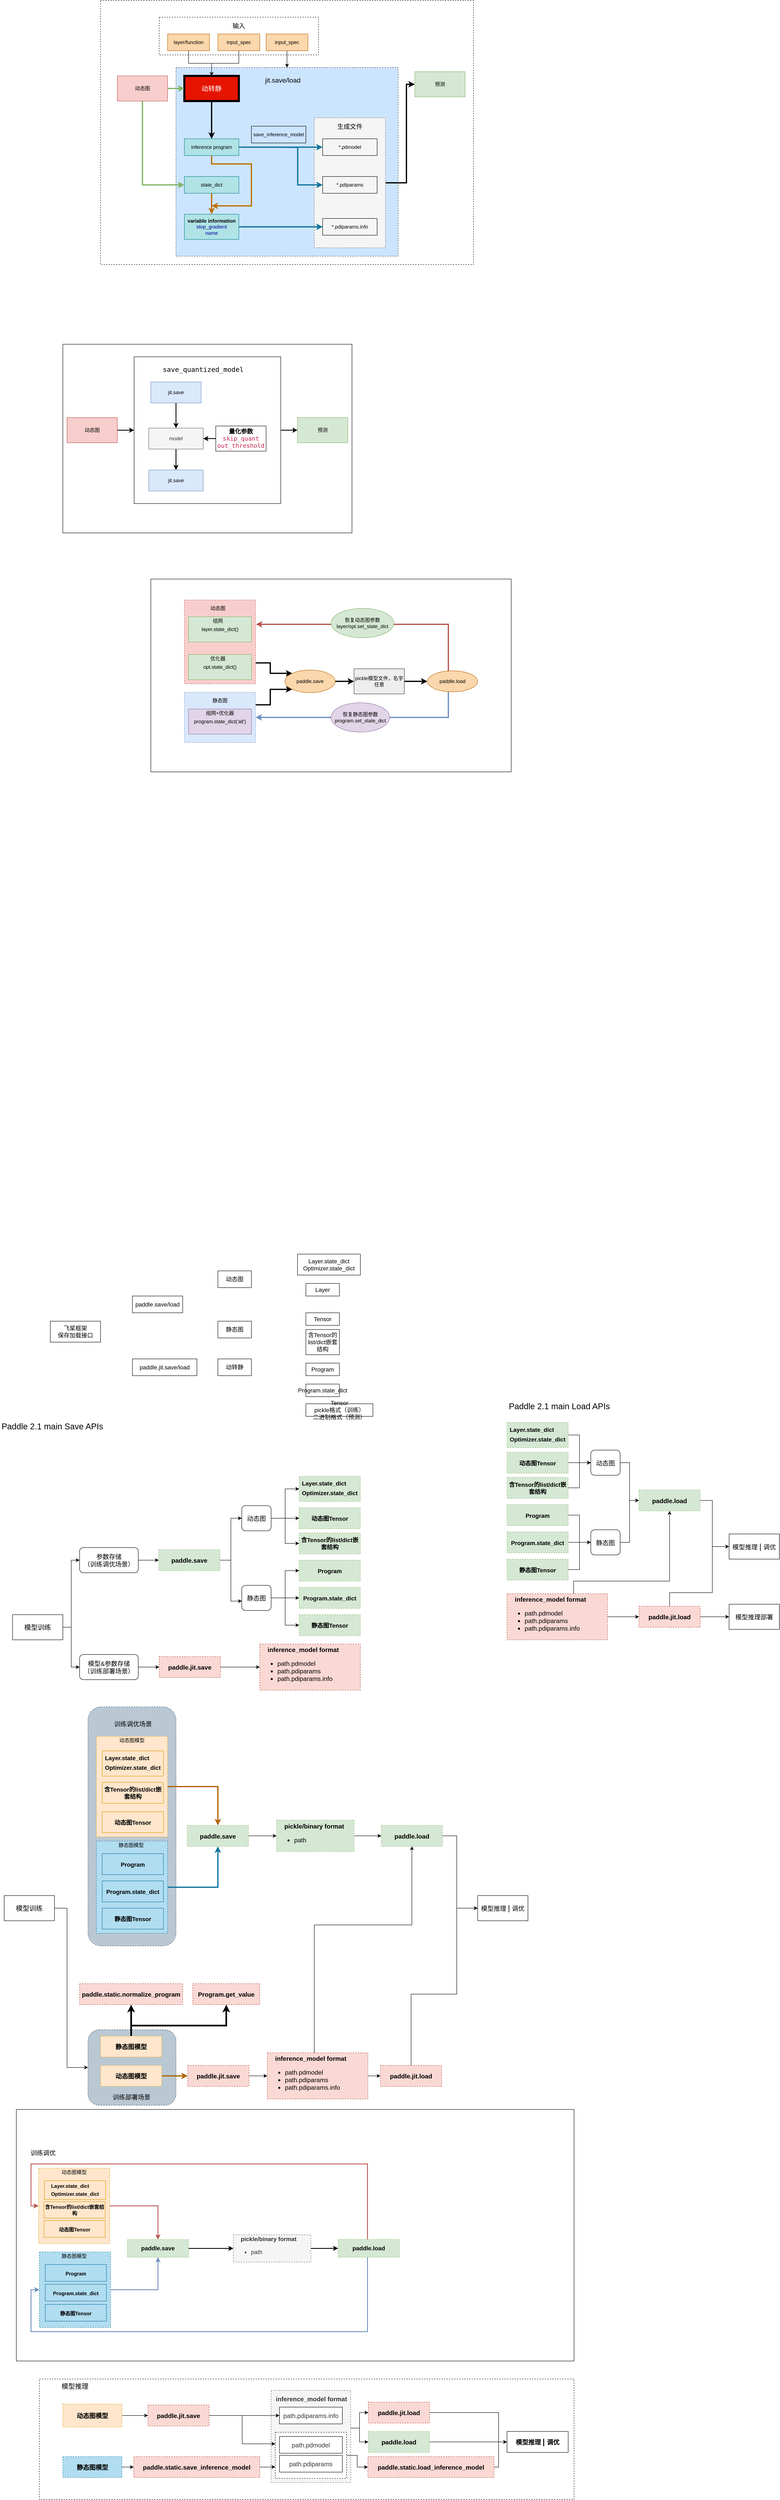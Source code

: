 <mxfile version="14.7.6" type="github" pages="4">
  <diagram id="uEBJ2LFbih4l7-N4XgLi" name="Page-1">
    <mxGraphModel dx="2123" dy="707" grid="1" gridSize="10" guides="1" tooltips="1" connect="1" arrows="1" fold="1" page="1" pageScale="1" pageWidth="827" pageHeight="1169" math="0" shadow="0">
      <root>
        <mxCell id="0" />
        <mxCell id="1" parent="0" />
        <mxCell id="pZal6IcKLXGHTKN8507M-109" value="" style="rounded=0;whiteSpace=wrap;html=1;dashed=1;" vertex="1" parent="1">
          <mxGeometry x="-146" y="5803" width="1276" height="287" as="geometry" />
        </mxCell>
        <mxCell id="pZal6IcKLXGHTKN8507M-106" style="edgeStyle=orthogonalEdgeStyle;rounded=0;jumpSize=3;orthogonalLoop=1;jettySize=auto;html=1;entryX=0;entryY=0.5;entryDx=0;entryDy=0;strokeColor=#000000;strokeWidth=1;" edge="1" parent="1" source="pZal6IcKLXGHTKN8507M-28" target="pZal6IcKLXGHTKN8507M-29">
          <mxGeometry relative="1" as="geometry">
            <Array as="points">
              <mxPoint x="618" y="5920" />
              <mxPoint x="618" y="5883" />
            </Array>
          </mxGeometry>
        </mxCell>
        <mxCell id="pZal6IcKLXGHTKN8507M-107" style="edgeStyle=orthogonalEdgeStyle;rounded=0;jumpSize=3;orthogonalLoop=1;jettySize=auto;html=1;entryX=0;entryY=0.5;entryDx=0;entryDy=0;strokeColor=#000000;strokeWidth=1;" edge="1" parent="1" source="pZal6IcKLXGHTKN8507M-28" target="pZal6IcKLXGHTKN8507M-40">
          <mxGeometry relative="1" as="geometry">
            <Array as="points">
              <mxPoint x="618" y="5920" />
              <mxPoint x="618" y="5953" />
            </Array>
          </mxGeometry>
        </mxCell>
        <mxCell id="pZal6IcKLXGHTKN8507M-28" value="&lt;div style=&quot;text-align: center&quot;&gt;&lt;br&gt;&lt;/div&gt;" style="rounded=0;whiteSpace=wrap;html=1;dashed=1;align=left;fillColor=#f5f5f5;strokeColor=#666666;fontColor=#333333;" vertex="1" parent="1">
          <mxGeometry x="407" y="5830" width="190" height="220" as="geometry" />
        </mxCell>
        <mxCell id="pZal6IcKLXGHTKN8507M-100" style="edgeStyle=orthogonalEdgeStyle;rounded=0;orthogonalLoop=1;jettySize=auto;html=1;entryX=0;entryY=0.5;entryDx=0;entryDy=0;strokeColor=#000000;strokeWidth=1;" edge="1" parent="1" source="pZal6IcKLXGHTKN8507M-93" target="pZal6IcKLXGHTKN8507M-99">
          <mxGeometry relative="1" as="geometry" />
        </mxCell>
        <mxCell id="pZal6IcKLXGHTKN8507M-93" value="" style="rounded=0;whiteSpace=wrap;html=1;dashed=1;" vertex="1" parent="1">
          <mxGeometry x="417" y="5930" width="170" height="110" as="geometry" />
        </mxCell>
        <mxCell id="pZal6IcKLXGHTKN8507M-53" value="" style="rounded=0;whiteSpace=wrap;html=1;" vertex="1" parent="1">
          <mxGeometry x="-201" y="5160" width="1331" height="600" as="geometry" />
        </mxCell>
        <mxCell id="V-hVtXNCJ0RljTgiBPyl-197" value="" style="rounded=1;whiteSpace=wrap;html=1;dashed=1;fillColor=#bac8d3;strokeColor=#23445d;" parent="1" vertex="1">
          <mxGeometry x="-30" y="4200" width="210" height="570" as="geometry" />
        </mxCell>
        <mxCell id="V-hVtXNCJ0RljTgiBPyl-208" value="&lt;p style=&quot;line-height: 150%&quot;&gt;&lt;/p&gt;&lt;b style=&quot;font-size: 14px&quot;&gt;&lt;div style=&quot;text-align: left&quot;&gt;&lt;br&gt;&lt;/div&gt;&lt;/b&gt;&lt;p&gt;&lt;/p&gt;" style="rounded=0;whiteSpace=wrap;html=1;dashed=1;strokeColor=#10739e;fillColor=#b1ddf0;" parent="1" vertex="1">
          <mxGeometry x="-10" y="4520" width="170" height="220" as="geometry" />
        </mxCell>
        <mxCell id="V-hVtXNCJ0RljTgiBPyl-220" style="edgeStyle=orthogonalEdgeStyle;rounded=0;orthogonalLoop=1;jettySize=auto;html=1;entryX=0.5;entryY=0;entryDx=0;entryDy=0;fillColor=#fad7ac;strokeColor=#b46504;jumpSize=9;strokeWidth=3;" parent="1" source="V-hVtXNCJ0RljTgiBPyl-215" target="V-hVtXNCJ0RljTgiBPyl-213" edge="1">
          <mxGeometry relative="1" as="geometry" />
        </mxCell>
        <mxCell id="V-hVtXNCJ0RljTgiBPyl-215" value="" style="rounded=0;whiteSpace=wrap;html=1;dashed=1;strokeColor=#d79b00;fillColor=#ffe6cc;" parent="1" vertex="1">
          <mxGeometry x="-10" y="4270" width="170" height="240" as="geometry" />
        </mxCell>
        <mxCell id="vFZj6HboasWms6hBBT86-83" value="" style="rounded=0;whiteSpace=wrap;html=1;strokeWidth=1;" parent="1" vertex="1">
          <mxGeometry x="120" y="1510" width="860" height="460" as="geometry" />
        </mxCell>
        <mxCell id="vFZj6HboasWms6hBBT86-77" style="edgeStyle=orthogonalEdgeStyle;rounded=0;orthogonalLoop=1;jettySize=auto;html=1;entryX=0;entryY=0;entryDx=0;entryDy=0;strokeWidth=3;exitX=1;exitY=0.75;exitDx=0;exitDy=0;" parent="1" source="vFZj6HboasWms6hBBT86-63" target="vFZj6HboasWms6hBBT86-69" edge="1">
          <mxGeometry relative="1" as="geometry" />
        </mxCell>
        <mxCell id="vFZj6HboasWms6hBBT86-63" value="" style="rounded=0;whiteSpace=wrap;html=1;strokeColor=#b85450;strokeWidth=1;fillColor=#f8cecc;dashed=1;" parent="1" vertex="1">
          <mxGeometry x="200" y="1560" width="170" height="200" as="geometry" />
        </mxCell>
        <mxCell id="vFZj6HboasWms6hBBT86-81" style="edgeStyle=orthogonalEdgeStyle;rounded=0;orthogonalLoop=1;jettySize=auto;html=1;entryX=0;entryY=1;entryDx=0;entryDy=0;strokeWidth=3;exitX=1;exitY=0.25;exitDx=0;exitDy=0;" parent="1" source="vFZj6HboasWms6hBBT86-65" target="vFZj6HboasWms6hBBT86-69" edge="1">
          <mxGeometry relative="1" as="geometry" />
        </mxCell>
        <mxCell id="vFZj6HboasWms6hBBT86-65" value="" style="rounded=0;whiteSpace=wrap;html=1;strokeColor=#6c8ebf;strokeWidth=1;fillColor=#dae8fc;dashed=1;" parent="1" vertex="1">
          <mxGeometry x="200" y="1780" width="170" height="120" as="geometry" />
        </mxCell>
        <mxCell id="vFZj6HboasWms6hBBT86-53" value="" style="rounded=0;whiteSpace=wrap;html=1;strokeWidth=1;" parent="1" vertex="1">
          <mxGeometry x="-90" y="950" width="690" height="450" as="geometry" />
        </mxCell>
        <mxCell id="vFZj6HboasWms6hBBT86-52" style="edgeStyle=orthogonalEdgeStyle;rounded=0;orthogonalLoop=1;jettySize=auto;html=1;entryX=0;entryY=0.5;entryDx=0;entryDy=0;strokeWidth=2;" parent="1" source="vFZj6HboasWms6hBBT86-38" target="vFZj6HboasWms6hBBT86-50" edge="1">
          <mxGeometry relative="1" as="geometry" />
        </mxCell>
        <mxCell id="vFZj6HboasWms6hBBT86-38" value="" style="rounded=0;whiteSpace=wrap;html=1;" parent="1" vertex="1">
          <mxGeometry x="80" y="980" width="350" height="350" as="geometry" />
        </mxCell>
        <mxCell id="vFZj6HboasWms6hBBT86-36" value="" style="rounded=0;whiteSpace=wrap;html=1;dashed=1;strokeWidth=1;" parent="1" vertex="1">
          <mxGeometry y="130" width="890" height="630" as="geometry" />
        </mxCell>
        <mxCell id="vFZj6HboasWms6hBBT86-22" value="" style="rounded=0;whiteSpace=wrap;html=1;dashed=1;strokeWidth=1;fillColor=#cce5ff;strokeColor=#36393d;" parent="1" vertex="1">
          <mxGeometry x="180" y="290" width="530" height="450" as="geometry" />
        </mxCell>
        <mxCell id="vFZj6HboasWms6hBBT86-32" value="" style="rounded=0;whiteSpace=wrap;html=1;dashed=1;strokeWidth=1;fillColor=none;" parent="1" vertex="1">
          <mxGeometry x="140" y="170" width="380" height="90" as="geometry" />
        </mxCell>
        <mxCell id="vFZj6HboasWms6hBBT86-35" style="edgeStyle=orthogonalEdgeStyle;rounded=0;orthogonalLoop=1;jettySize=auto;html=1;entryX=0;entryY=0.5;entryDx=0;entryDy=0;strokeWidth=3;" parent="1" source="vFZj6HboasWms6hBBT86-20" target="vFZj6HboasWms6hBBT86-34" edge="1">
          <mxGeometry relative="1" as="geometry">
            <Array as="points">
              <mxPoint x="730" y="565" />
              <mxPoint x="730" y="330" />
            </Array>
          </mxGeometry>
        </mxCell>
        <mxCell id="vFZj6HboasWms6hBBT86-20" value="" style="rounded=0;whiteSpace=wrap;html=1;strokeWidth=1;fillColor=#f5f5f5;dashed=1;strokeColor=#666666;fontColor=#333333;" parent="1" vertex="1">
          <mxGeometry x="510" y="410" width="170" height="310" as="geometry" />
        </mxCell>
        <mxCell id="vFZj6HboasWms6hBBT86-19" style="edgeStyle=orthogonalEdgeStyle;rounded=0;orthogonalLoop=1;jettySize=auto;html=1;entryX=0.5;entryY=0;entryDx=0;entryDy=0;strokeWidth=3;" parent="1" source="vFZj6HboasWms6hBBT86-1" target="vFZj6HboasWms6hBBT86-3" edge="1">
          <mxGeometry relative="1" as="geometry" />
        </mxCell>
        <mxCell id="vFZj6HboasWms6hBBT86-1" value="&lt;font style=&quot;font-size: 16px&quot;&gt;动转静&lt;/font&gt;" style="rounded=0;whiteSpace=wrap;html=1;fillColor=#e51400;strokeWidth=5;fontColor=#ffffff;" parent="1" vertex="1">
          <mxGeometry x="200" y="310" width="130" height="60" as="geometry" />
        </mxCell>
        <mxCell id="vFZj6HboasWms6hBBT86-17" style="edgeStyle=orthogonalEdgeStyle;rounded=0;orthogonalLoop=1;jettySize=auto;html=1;entryX=0;entryY=0.5;entryDx=0;entryDy=0;fillColor=#d5e8d4;strokeColor=#82b366;strokeWidth=3;gradientColor=#97d077;" parent="1" source="vFZj6HboasWms6hBBT86-2" target="vFZj6HboasWms6hBBT86-1" edge="1">
          <mxGeometry relative="1" as="geometry" />
        </mxCell>
        <mxCell id="vFZj6HboasWms6hBBT86-18" style="edgeStyle=orthogonalEdgeStyle;rounded=0;orthogonalLoop=1;jettySize=auto;html=1;entryX=0;entryY=0.5;entryDx=0;entryDy=0;fillColor=#d5e8d4;strokeColor=#82b366;strokeWidth=3;gradientColor=#97d077;" parent="1" source="vFZj6HboasWms6hBBT86-2" target="vFZj6HboasWms6hBBT86-4" edge="1">
          <mxGeometry relative="1" as="geometry">
            <Array as="points">
              <mxPoint x="100" y="570" />
            </Array>
          </mxGeometry>
        </mxCell>
        <mxCell id="vFZj6HboasWms6hBBT86-2" value="动态图" style="rounded=0;whiteSpace=wrap;html=1;fillColor=#f8cecc;strokeColor=#b85450;" parent="1" vertex="1">
          <mxGeometry x="40" y="310" width="120" height="60" as="geometry" />
        </mxCell>
        <mxCell id="vFZj6HboasWms6hBBT86-10" style="edgeStyle=orthogonalEdgeStyle;rounded=0;orthogonalLoop=1;jettySize=auto;html=1;entryX=0;entryY=0.5;entryDx=0;entryDy=0;fillColor=#b1ddf0;strokeColor=#10739e;strokeWidth=3;" parent="1" source="vFZj6HboasWms6hBBT86-3" target="vFZj6HboasWms6hBBT86-7" edge="1">
          <mxGeometry relative="1" as="geometry" />
        </mxCell>
        <mxCell id="vFZj6HboasWms6hBBT86-16" style="edgeStyle=orthogonalEdgeStyle;rounded=0;orthogonalLoop=1;jettySize=auto;html=1;fillColor=#f0a30a;strokeColor=#BD7000;strokeWidth=3;" parent="1" source="vFZj6HboasWms6hBBT86-3" edge="1">
          <mxGeometry relative="1" as="geometry">
            <mxPoint x="265" y="620" as="targetPoint" />
            <Array as="points">
              <mxPoint x="265" y="520" />
              <mxPoint x="360" y="520" />
            </Array>
          </mxGeometry>
        </mxCell>
        <mxCell id="vFZj6HboasWms6hBBT86-3" value="inference program" style="rounded=0;whiteSpace=wrap;html=1;fillColor=#b0e3e6;strokeColor=#0e8088;" parent="1" vertex="1">
          <mxGeometry x="200" y="460" width="130" height="40" as="geometry" />
        </mxCell>
        <mxCell id="vFZj6HboasWms6hBBT86-11" style="edgeStyle=orthogonalEdgeStyle;rounded=0;orthogonalLoop=1;jettySize=auto;html=1;entryX=0;entryY=0.5;entryDx=0;entryDy=0;fillColor=#b1ddf0;strokeColor=#10739e;strokeWidth=3;" parent="1" target="vFZj6HboasWms6hBBT86-8" edge="1">
          <mxGeometry relative="1" as="geometry">
            <mxPoint x="410" y="480" as="sourcePoint" />
          </mxGeometry>
        </mxCell>
        <mxCell id="vFZj6HboasWms6hBBT86-14" style="edgeStyle=orthogonalEdgeStyle;rounded=0;orthogonalLoop=1;jettySize=auto;html=1;entryX=0.5;entryY=0;entryDx=0;entryDy=0;fillColor=#f0a30a;strokeColor=#BD7000;strokeWidth=3;" parent="1" source="vFZj6HboasWms6hBBT86-4" target="vFZj6HboasWms6hBBT86-5" edge="1">
          <mxGeometry relative="1" as="geometry" />
        </mxCell>
        <mxCell id="vFZj6HboasWms6hBBT86-4" value="state_dict" style="rounded=0;whiteSpace=wrap;html=1;fillColor=#b0e3e6;strokeColor=#0e8088;" parent="1" vertex="1">
          <mxGeometry x="200" y="550" width="130" height="40" as="geometry" />
        </mxCell>
        <mxCell id="vFZj6HboasWms6hBBT86-12" style="edgeStyle=orthogonalEdgeStyle;rounded=0;orthogonalLoop=1;jettySize=auto;html=1;entryX=0;entryY=0.5;entryDx=0;entryDy=0;fillColor=#b1ddf0;strokeColor=#10739e;strokeWidth=3;" parent="1" source="vFZj6HboasWms6hBBT86-5" target="vFZj6HboasWms6hBBT86-9" edge="1">
          <mxGeometry relative="1" as="geometry" />
        </mxCell>
        <mxCell id="vFZj6HboasWms6hBBT86-5" value="&lt;b&gt;variable information&lt;/b&gt;&lt;br&gt;&lt;font color=&quot;#000099&quot;&gt;stop_gradient&lt;br&gt;name&lt;/font&gt;" style="rounded=0;whiteSpace=wrap;html=1;fillColor=#b0e3e6;strokeColor=#0e8088;" parent="1" vertex="1">
          <mxGeometry x="200" y="640" width="130" height="60" as="geometry" />
        </mxCell>
        <mxCell id="vFZj6HboasWms6hBBT86-6" value="save_inference_model" style="rounded=0;whiteSpace=wrap;html=1;fillColor=none;" parent="1" vertex="1">
          <mxGeometry x="360" y="430" width="130" height="40" as="geometry" />
        </mxCell>
        <mxCell id="vFZj6HboasWms6hBBT86-7" value="*.pdmodel" style="rounded=0;whiteSpace=wrap;html=1;fillColor=none;" parent="1" vertex="1">
          <mxGeometry x="530" y="460" width="130" height="40" as="geometry" />
        </mxCell>
        <mxCell id="vFZj6HboasWms6hBBT86-8" value="*.pdiparams" style="rounded=0;whiteSpace=wrap;html=1;fillColor=none;" parent="1" vertex="1">
          <mxGeometry x="530" y="550" width="130" height="40" as="geometry" />
        </mxCell>
        <mxCell id="vFZj6HboasWms6hBBT86-9" value="*.pdiparams.info" style="rounded=0;whiteSpace=wrap;html=1;fillColor=none;" parent="1" vertex="1">
          <mxGeometry x="530" y="650" width="130" height="40" as="geometry" />
        </mxCell>
        <mxCell id="vFZj6HboasWms6hBBT86-21" value="&lt;font style=&quot;font-size: 15px&quot;&gt;生成文件&lt;/font&gt;" style="text;html=1;strokeColor=none;fillColor=none;align=center;verticalAlign=middle;whiteSpace=wrap;rounded=0;dashed=1;" parent="1" vertex="1">
          <mxGeometry x="560" y="420" width="70" height="20" as="geometry" />
        </mxCell>
        <mxCell id="vFZj6HboasWms6hBBT86-23" value="&lt;font style=&quot;font-size: 16px&quot;&gt;jit.save/load&lt;/font&gt;" style="text;html=1;strokeColor=none;fillColor=none;align=center;verticalAlign=middle;whiteSpace=wrap;rounded=0;dashed=1;" parent="1" vertex="1">
          <mxGeometry x="400" y="310" width="70" height="20" as="geometry" />
        </mxCell>
        <mxCell id="vFZj6HboasWms6hBBT86-28" style="edgeStyle=orthogonalEdgeStyle;rounded=0;orthogonalLoop=1;jettySize=auto;html=1;entryX=0.5;entryY=0;entryDx=0;entryDy=0;" parent="1" source="vFZj6HboasWms6hBBT86-24" target="vFZj6HboasWms6hBBT86-1" edge="1">
          <mxGeometry relative="1" as="geometry" />
        </mxCell>
        <mxCell id="vFZj6HboasWms6hBBT86-24" value="layer/function" style="rounded=0;whiteSpace=wrap;html=1;fillColor=#fad7ac;strokeColor=#b46504;" parent="1" vertex="1">
          <mxGeometry x="160" y="210" width="100" height="40" as="geometry" />
        </mxCell>
        <mxCell id="vFZj6HboasWms6hBBT86-31" style="edgeStyle=orthogonalEdgeStyle;rounded=0;orthogonalLoop=1;jettySize=auto;html=1;entryX=0.5;entryY=0;entryDx=0;entryDy=0;" parent="1" source="vFZj6HboasWms6hBBT86-25" target="vFZj6HboasWms6hBBT86-1" edge="1">
          <mxGeometry relative="1" as="geometry" />
        </mxCell>
        <mxCell id="vFZj6HboasWms6hBBT86-25" value="input_spec" style="rounded=0;whiteSpace=wrap;html=1;fillColor=#fad7ac;strokeColor=#b46504;" parent="1" vertex="1">
          <mxGeometry x="280" y="210" width="100" height="40" as="geometry" />
        </mxCell>
        <mxCell id="vFZj6HboasWms6hBBT86-30" style="edgeStyle=orthogonalEdgeStyle;rounded=0;orthogonalLoop=1;jettySize=auto;html=1;" parent="1" source="vFZj6HboasWms6hBBT86-26" target="vFZj6HboasWms6hBBT86-22" edge="1">
          <mxGeometry relative="1" as="geometry" />
        </mxCell>
        <mxCell id="vFZj6HboasWms6hBBT86-26" value="input_spec" style="rounded=0;whiteSpace=wrap;html=1;fillColor=#fad7ac;strokeColor=#b46504;" parent="1" vertex="1">
          <mxGeometry x="395" y="210" width="100" height="40" as="geometry" />
        </mxCell>
        <mxCell id="vFZj6HboasWms6hBBT86-33" value="&lt;font style=&quot;font-size: 15px&quot;&gt;输入&lt;/font&gt;" style="text;html=1;strokeColor=none;fillColor=none;align=center;verticalAlign=middle;whiteSpace=wrap;rounded=0;dashed=1;" parent="1" vertex="1">
          <mxGeometry x="295" y="180" width="70" height="20" as="geometry" />
        </mxCell>
        <mxCell id="vFZj6HboasWms6hBBT86-34" value="预测" style="rounded=0;whiteSpace=wrap;html=1;fillColor=#d5e8d4;strokeColor=#82b366;" parent="1" vertex="1">
          <mxGeometry x="750" y="300" width="120" height="60" as="geometry" />
        </mxCell>
        <mxCell id="vFZj6HboasWms6hBBT86-42" style="edgeStyle=orthogonalEdgeStyle;rounded=0;orthogonalLoop=1;jettySize=auto;html=1;entryX=0.5;entryY=0;entryDx=0;entryDy=0;strokeWidth=2;" parent="1" source="vFZj6HboasWms6hBBT86-39" target="vFZj6HboasWms6hBBT86-40" edge="1">
          <mxGeometry relative="1" as="geometry" />
        </mxCell>
        <mxCell id="vFZj6HboasWms6hBBT86-39" value="jit.save" style="rounded=0;whiteSpace=wrap;html=1;strokeWidth=1;fillColor=#dae8fc;strokeColor=#6c8ebf;" parent="1" vertex="1">
          <mxGeometry x="120" y="1040" width="120" height="50" as="geometry" />
        </mxCell>
        <mxCell id="vFZj6HboasWms6hBBT86-45" style="edgeStyle=orthogonalEdgeStyle;rounded=0;orthogonalLoop=1;jettySize=auto;html=1;entryX=0.5;entryY=0;entryDx=0;entryDy=0;strokeWidth=2;" parent="1" source="vFZj6HboasWms6hBBT86-40" target="vFZj6HboasWms6hBBT86-44" edge="1">
          <mxGeometry relative="1" as="geometry" />
        </mxCell>
        <mxCell id="vFZj6HboasWms6hBBT86-40" value="model" style="rounded=0;whiteSpace=wrap;html=1;strokeWidth=1;fillColor=#f5f5f5;strokeColor=#666666;fontColor=#333333;" parent="1" vertex="1">
          <mxGeometry x="115" y="1150" width="130" height="50" as="geometry" />
        </mxCell>
        <mxCell id="vFZj6HboasWms6hBBT86-43" style="edgeStyle=orthogonalEdgeStyle;rounded=0;orthogonalLoop=1;jettySize=auto;html=1;entryX=1;entryY=0.5;entryDx=0;entryDy=0;strokeWidth=2;" parent="1" source="vFZj6HboasWms6hBBT86-41" target="vFZj6HboasWms6hBBT86-40" edge="1">
          <mxGeometry relative="1" as="geometry" />
        </mxCell>
        <mxCell id="vFZj6HboasWms6hBBT86-41" value="&lt;span style=&quot;font-family: &amp;#34;source code pro&amp;#34; , monospace ; font-size: 14.4px ; text-align: left ; background-color: rgb(254 , 254 , 254)&quot;&gt;&lt;b&gt;量化参数&lt;/b&gt;&lt;br&gt;&lt;font color=&quot;#c7254e&quot;&gt;skip_quant&lt;/font&gt;&lt;br&gt;&lt;/span&gt;&lt;span style=&quot;color: rgb(199 , 37 , 78) ; font-family: &amp;#34;source code pro&amp;#34; , monospace ; font-size: 14.4px ; text-align: left ; background-color: rgb(254 , 254 , 254)&quot;&gt;out_threshold&lt;/span&gt;&lt;span style=&quot;color: rgb(199 , 37 , 78) ; font-family: &amp;#34;source code pro&amp;#34; , monospace ; font-size: 14.4px ; text-align: left ; background-color: rgb(254 , 254 , 254)&quot;&gt;&lt;br&gt;&lt;/span&gt;" style="rounded=0;whiteSpace=wrap;html=1;strokeWidth=1;fillColor=none;" parent="1" vertex="1">
          <mxGeometry x="275" y="1145" width="120" height="60" as="geometry" />
        </mxCell>
        <mxCell id="vFZj6HboasWms6hBBT86-44" value="jit.save" style="rounded=0;whiteSpace=wrap;html=1;strokeWidth=1;fillColor=#dae8fc;strokeColor=#6c8ebf;" parent="1" vertex="1">
          <mxGeometry x="115" y="1250" width="130" height="50" as="geometry" />
        </mxCell>
        <mxCell id="vFZj6HboasWms6hBBT86-46" value="&lt;span style=&quot;font-family: &amp;#34;source code pro&amp;#34; , monospace ; text-align: left ; background-color: rgb(254 , 254 , 254)&quot;&gt;&lt;font style=&quot;font-size: 16px&quot;&gt;save_quantized_model&lt;/font&gt;&lt;/span&gt;" style="text;html=1;strokeColor=none;fillColor=none;align=center;verticalAlign=middle;whiteSpace=wrap;rounded=0;" parent="1" vertex="1">
          <mxGeometry x="150" y="1000" width="190" height="20" as="geometry" />
        </mxCell>
        <mxCell id="vFZj6HboasWms6hBBT86-51" style="edgeStyle=orthogonalEdgeStyle;rounded=0;orthogonalLoop=1;jettySize=auto;html=1;entryX=0;entryY=0.5;entryDx=0;entryDy=0;strokeWidth=2;" parent="1" source="vFZj6HboasWms6hBBT86-48" target="vFZj6HboasWms6hBBT86-38" edge="1">
          <mxGeometry relative="1" as="geometry" />
        </mxCell>
        <mxCell id="vFZj6HboasWms6hBBT86-48" value="动态图" style="rounded=0;whiteSpace=wrap;html=1;fillColor=#f8cecc;strokeColor=#b85450;" parent="1" vertex="1">
          <mxGeometry x="-80" y="1125" width="120" height="60" as="geometry" />
        </mxCell>
        <mxCell id="vFZj6HboasWms6hBBT86-50" value="预测" style="rounded=0;whiteSpace=wrap;html=1;fillColor=#d5e8d4;strokeColor=#82b366;" parent="1" vertex="1">
          <mxGeometry x="470" y="1125" width="120" height="60" as="geometry" />
        </mxCell>
        <mxCell id="vFZj6HboasWms6hBBT86-55" value="layer.state_dict()" style="rounded=0;whiteSpace=wrap;html=1;strokeColor=#82b366;strokeWidth=1;fillColor=#d5e8d4;" parent="1" vertex="1">
          <mxGeometry x="210" y="1600" width="150" height="60" as="geometry" />
        </mxCell>
        <mxCell id="vFZj6HboasWms6hBBT86-56" value="组网" style="text;html=1;strokeColor=none;fillColor=none;align=center;verticalAlign=middle;whiteSpace=wrap;rounded=0;" parent="1" vertex="1">
          <mxGeometry x="260" y="1600" width="40" height="20" as="geometry" />
        </mxCell>
        <mxCell id="vFZj6HboasWms6hBBT86-57" value="opt.state_dict()" style="rounded=0;whiteSpace=wrap;html=1;strokeColor=#82b366;strokeWidth=1;fillColor=#d5e8d4;" parent="1" vertex="1">
          <mxGeometry x="210" y="1690" width="150" height="60" as="geometry" />
        </mxCell>
        <mxCell id="vFZj6HboasWms6hBBT86-58" value="优化器" style="text;html=1;strokeColor=none;fillColor=none;align=center;verticalAlign=middle;whiteSpace=wrap;rounded=0;" parent="1" vertex="1">
          <mxGeometry x="260" y="1690" width="40" height="20" as="geometry" />
        </mxCell>
        <mxCell id="vFZj6HboasWms6hBBT86-60" value="program.state_dict(&#39;all&#39;)" style="rounded=0;whiteSpace=wrap;html=1;strokeColor=#9673a6;strokeWidth=1;fillColor=#e1d5e7;" parent="1" vertex="1">
          <mxGeometry x="210" y="1820" width="150" height="60" as="geometry" />
        </mxCell>
        <mxCell id="vFZj6HboasWms6hBBT86-61" value="组网+优化器" style="text;html=1;strokeColor=none;fillColor=none;align=center;verticalAlign=middle;whiteSpace=wrap;rounded=0;" parent="1" vertex="1">
          <mxGeometry x="240" y="1820" width="90" height="20" as="geometry" />
        </mxCell>
        <mxCell id="vFZj6HboasWms6hBBT86-64" value="动态图" style="text;html=1;strokeColor=none;fillColor=none;align=center;verticalAlign=middle;whiteSpace=wrap;rounded=0;dashed=1;" parent="1" vertex="1">
          <mxGeometry x="260" y="1570" width="40" height="20" as="geometry" />
        </mxCell>
        <mxCell id="vFZj6HboasWms6hBBT86-67" value="静态图" style="text;html=1;strokeColor=none;fillColor=none;align=center;verticalAlign=middle;whiteSpace=wrap;rounded=0;dashed=1;" parent="1" vertex="1">
          <mxGeometry x="265" y="1790" width="40" height="20" as="geometry" />
        </mxCell>
        <mxCell id="vFZj6HboasWms6hBBT86-78" style="edgeStyle=orthogonalEdgeStyle;rounded=0;orthogonalLoop=1;jettySize=auto;html=1;entryX=0;entryY=0.5;entryDx=0;entryDy=0;strokeWidth=3;" parent="1" source="vFZj6HboasWms6hBBT86-69" target="vFZj6HboasWms6hBBT86-70" edge="1">
          <mxGeometry relative="1" as="geometry" />
        </mxCell>
        <mxCell id="vFZj6HboasWms6hBBT86-69" value="paddle.save" style="ellipse;whiteSpace=wrap;html=1;strokeWidth=1;fillColor=#fad7ac;strokeColor=#b46504;" parent="1" vertex="1">
          <mxGeometry x="440" y="1727" width="120" height="54" as="geometry" />
        </mxCell>
        <mxCell id="vFZj6HboasWms6hBBT86-79" style="edgeStyle=orthogonalEdgeStyle;rounded=0;orthogonalLoop=1;jettySize=auto;html=1;entryX=0;entryY=0.5;entryDx=0;entryDy=0;strokeWidth=3;" parent="1" source="vFZj6HboasWms6hBBT86-70" target="vFZj6HboasWms6hBBT86-71" edge="1">
          <mxGeometry relative="1" as="geometry" />
        </mxCell>
        <mxCell id="vFZj6HboasWms6hBBT86-70" value="pickle模型文件，名字任意" style="rounded=0;whiteSpace=wrap;html=1;strokeWidth=1;fillColor=#eeeeee;strokeColor=#36393d;" parent="1" vertex="1">
          <mxGeometry x="605" y="1724" width="120" height="60" as="geometry" />
        </mxCell>
        <mxCell id="vFZj6HboasWms6hBBT86-72" style="edgeStyle=orthogonalEdgeStyle;rounded=0;orthogonalLoop=1;jettySize=auto;html=1;entryX=1.005;entryY=0.29;entryDx=0;entryDy=0;entryPerimeter=0;strokeWidth=3;fillColor=#f8cecc;strokeColor=#b85450;" parent="1" source="vFZj6HboasWms6hBBT86-71" target="vFZj6HboasWms6hBBT86-63" edge="1">
          <mxGeometry relative="1" as="geometry">
            <Array as="points">
              <mxPoint x="830" y="1618" />
            </Array>
          </mxGeometry>
        </mxCell>
        <mxCell id="vFZj6HboasWms6hBBT86-73" style="edgeStyle=orthogonalEdgeStyle;rounded=0;orthogonalLoop=1;jettySize=auto;html=1;strokeWidth=3;entryX=1;entryY=0.5;entryDx=0;entryDy=0;fillColor=#dae8fc;strokeColor=#6c8ebf;" parent="1" source="vFZj6HboasWms6hBBT86-71" target="vFZj6HboasWms6hBBT86-65" edge="1">
          <mxGeometry relative="1" as="geometry">
            <mxPoint x="380" y="1850" as="targetPoint" />
            <Array as="points">
              <mxPoint x="830" y="1840" />
            </Array>
          </mxGeometry>
        </mxCell>
        <mxCell id="vFZj6HboasWms6hBBT86-71" value="paddle.load" style="ellipse;whiteSpace=wrap;html=1;strokeWidth=1;fillColor=#fad7ac;strokeColor=#b46504;" parent="1" vertex="1">
          <mxGeometry x="780" y="1729" width="120" height="50" as="geometry" />
        </mxCell>
        <mxCell id="vFZj6HboasWms6hBBT86-74" value="恢复动态图参数layer/opt.set_state_dict" style="ellipse;whiteSpace=wrap;html=1;strokeWidth=1;fillColor=#d5e8d4;strokeColor=#82b366;" parent="1" vertex="1">
          <mxGeometry x="550" y="1580" width="150" height="70" as="geometry" />
        </mxCell>
        <mxCell id="vFZj6HboasWms6hBBT86-75" value="恢复静态图参数program.set_state_dict" style="ellipse;whiteSpace=wrap;html=1;strokeWidth=1;fillColor=#e1d5e7;strokeColor=#9673a6;" parent="1" vertex="1">
          <mxGeometry x="550" y="1805" width="140" height="70" as="geometry" />
        </mxCell>
        <mxCell id="V-hVtXNCJ0RljTgiBPyl-16" style="edgeStyle=orthogonalEdgeStyle;rounded=0;orthogonalLoop=1;jettySize=auto;html=1;entryX=0;entryY=0.5;entryDx=0;entryDy=0;" parent="1" source="V-hVtXNCJ0RljTgiBPyl-1" target="V-hVtXNCJ0RljTgiBPyl-2" edge="1">
          <mxGeometry relative="1" as="geometry" />
        </mxCell>
        <mxCell id="V-hVtXNCJ0RljTgiBPyl-17" style="edgeStyle=orthogonalEdgeStyle;rounded=0;orthogonalLoop=1;jettySize=auto;html=1;entryX=0;entryY=0.5;entryDx=0;entryDy=0;" parent="1" source="V-hVtXNCJ0RljTgiBPyl-1" target="V-hVtXNCJ0RljTgiBPyl-3" edge="1">
          <mxGeometry relative="1" as="geometry" />
        </mxCell>
        <mxCell id="V-hVtXNCJ0RljTgiBPyl-1" value="&lt;font style=&quot;font-size: 16px&quot;&gt;模型训练&lt;/font&gt;" style="rounded=0;whiteSpace=wrap;html=1;" parent="1" vertex="1">
          <mxGeometry x="-210" y="3980" width="120" height="60" as="geometry" />
        </mxCell>
        <mxCell id="V-hVtXNCJ0RljTgiBPyl-11" style="edgeStyle=orthogonalEdgeStyle;rounded=0;orthogonalLoop=1;jettySize=auto;html=1;entryX=0;entryY=0.5;entryDx=0;entryDy=0;" parent="1" source="V-hVtXNCJ0RljTgiBPyl-2" target="V-hVtXNCJ0RljTgiBPyl-4" edge="1">
          <mxGeometry relative="1" as="geometry" />
        </mxCell>
        <mxCell id="V-hVtXNCJ0RljTgiBPyl-2" value="&lt;font style=&quot;font-size: 15px&quot;&gt;参数存储&lt;br&gt;（训练调优场景）&lt;/font&gt;" style="rounded=1;whiteSpace=wrap;html=1;" parent="1" vertex="1">
          <mxGeometry x="-50" y="3820" width="140" height="60" as="geometry" />
        </mxCell>
        <mxCell id="V-hVtXNCJ0RljTgiBPyl-18" style="edgeStyle=orthogonalEdgeStyle;rounded=0;orthogonalLoop=1;jettySize=auto;html=1;entryX=0;entryY=0.5;entryDx=0;entryDy=0;" parent="1" source="V-hVtXNCJ0RljTgiBPyl-3" target="V-hVtXNCJ0RljTgiBPyl-5" edge="1">
          <mxGeometry relative="1" as="geometry" />
        </mxCell>
        <mxCell id="V-hVtXNCJ0RljTgiBPyl-3" value="&lt;font style=&quot;font-size: 15px&quot;&gt;模型&amp;amp;参数存储&lt;br&gt;（训练部署场景）&lt;/font&gt;" style="rounded=1;whiteSpace=wrap;html=1;" parent="1" vertex="1">
          <mxGeometry x="-50" y="4075" width="140" height="60" as="geometry" />
        </mxCell>
        <mxCell id="V-hVtXNCJ0RljTgiBPyl-160" style="edgeStyle=orthogonalEdgeStyle;rounded=0;orthogonalLoop=1;jettySize=auto;html=1;entryX=0;entryY=0.5;entryDx=0;entryDy=0;" parent="1" source="V-hVtXNCJ0RljTgiBPyl-4" target="V-hVtXNCJ0RljTgiBPyl-146" edge="1">
          <mxGeometry relative="1" as="geometry" />
        </mxCell>
        <mxCell id="V-hVtXNCJ0RljTgiBPyl-161" style="edgeStyle=orthogonalEdgeStyle;rounded=0;orthogonalLoop=1;jettySize=auto;html=1;entryX=0.003;entryY=0.628;entryDx=0;entryDy=0;entryPerimeter=0;" parent="1" source="V-hVtXNCJ0RljTgiBPyl-4" target="V-hVtXNCJ0RljTgiBPyl-147" edge="1">
          <mxGeometry relative="1" as="geometry" />
        </mxCell>
        <mxCell id="V-hVtXNCJ0RljTgiBPyl-4" value="&lt;b&gt;&lt;font style=&quot;font-size: 15px&quot;&gt;paddle.save&lt;/font&gt;&lt;/b&gt;" style="rounded=0;whiteSpace=wrap;html=1;dashed=1;fillColor=#d5e8d4;strokeColor=#82b366;" parent="1" vertex="1">
          <mxGeometry x="139" y="3825" width="146" height="50" as="geometry" />
        </mxCell>
        <mxCell id="V-hVtXNCJ0RljTgiBPyl-20" style="edgeStyle=orthogonalEdgeStyle;rounded=0;orthogonalLoop=1;jettySize=auto;html=1;entryX=0;entryY=0.5;entryDx=0;entryDy=0;" parent="1" source="V-hVtXNCJ0RljTgiBPyl-5" target="V-hVtXNCJ0RljTgiBPyl-10" edge="1">
          <mxGeometry relative="1" as="geometry" />
        </mxCell>
        <mxCell id="V-hVtXNCJ0RljTgiBPyl-5" value="&lt;b&gt;&lt;font style=&quot;font-size: 15px&quot;&gt;paddle.jit.save&lt;/font&gt;&lt;/b&gt;" style="rounded=0;whiteSpace=wrap;html=1;dashed=1;fillColor=#fad9d5;strokeColor=#ae4132;" parent="1" vertex="1">
          <mxGeometry x="140" y="4080" width="146" height="50" as="geometry" />
        </mxCell>
        <mxCell id="V-hVtXNCJ0RljTgiBPyl-6" value="&lt;p style=&quot;line-height: 150%&quot;&gt;&lt;/p&gt;&lt;b style=&quot;font-size: 14px&quot;&gt;&lt;div style=&quot;text-align: left&quot;&gt;&lt;b style=&quot;line-height: 150%&quot;&gt;Layer.state_dict&lt;/b&gt;&lt;/div&gt;&lt;/b&gt;&lt;div style=&quot;text-align: left ; font-size: 14px&quot;&gt;&lt;b style=&quot;line-height: 180%&quot;&gt;Optimizer.state_dict&lt;/b&gt;&lt;/div&gt;&lt;p&gt;&lt;/p&gt;" style="rounded=0;whiteSpace=wrap;html=1;dashed=1;fillColor=#d5e8d4;strokeColor=#82b366;" parent="1" vertex="1">
          <mxGeometry x="474" y="3650" width="146" height="60" as="geometry" />
        </mxCell>
        <mxCell id="V-hVtXNCJ0RljTgiBPyl-8" value="&lt;b&gt;&lt;font style=&quot;font-size: 14px&quot;&gt;动态图Tensor&lt;/font&gt;&lt;/b&gt;&lt;b&gt;&lt;font style=&quot;font-size: 15px&quot;&gt;&lt;br&gt;&lt;/font&gt;&lt;/b&gt;" style="rounded=0;whiteSpace=wrap;html=1;dashed=1;fillColor=#d5e8d4;strokeColor=#82b366;" parent="1" vertex="1">
          <mxGeometry x="474" y="3725" width="146" height="50" as="geometry" />
        </mxCell>
        <mxCell id="V-hVtXNCJ0RljTgiBPyl-9" value="&lt;b&gt;&lt;font&gt;&lt;font style=&quot;font-size: 14px&quot;&gt;含Tensor的list/dict嵌套结构&lt;/font&gt;&lt;br&gt;&lt;/font&gt;&lt;/b&gt;" style="rounded=0;whiteSpace=wrap;html=1;dashed=1;fillColor=#d5e8d4;strokeColor=#82b366;" parent="1" vertex="1">
          <mxGeometry x="474" y="3785" width="146" height="50" as="geometry" />
        </mxCell>
        <mxCell id="V-hVtXNCJ0RljTgiBPyl-10" value="&lt;div style=&quot;text-align: center&quot;&gt;&lt;b style=&quot;font-size: 15px&quot;&gt;&amp;nbsp; &amp;nbsp; inference_model format&lt;/b&gt;&lt;/div&gt;&lt;font style=&quot;font-size: 15px&quot;&gt;&lt;div&gt;&lt;ul&gt;&lt;li&gt;&lt;span&gt;path.pdmodel&lt;/span&gt;&lt;/li&gt;&lt;li&gt;&lt;span&gt;path.pdiparams&lt;/span&gt;&lt;/li&gt;&lt;li&gt;&lt;span&gt;path.pdiparams.info&lt;/span&gt;&lt;/li&gt;&lt;/ul&gt;&lt;/div&gt;&lt;/font&gt;" style="rounded=0;whiteSpace=wrap;html=1;dashed=1;align=left;fillColor=#fad9d5;strokeColor=#ae4132;" parent="1" vertex="1">
          <mxGeometry x="380" y="4050" width="240" height="110" as="geometry" />
        </mxCell>
        <mxCell id="V-hVtXNCJ0RljTgiBPyl-23" value="&lt;font style=&quot;font-size: 15px&quot;&gt;模型推理&amp;nbsp;&lt;/font&gt;&lt;font style=&quot;font-size: 18px&quot;&gt;|&amp;nbsp;&lt;/font&gt;&lt;font style=&quot;font-size: 15px&quot;&gt;调优&lt;/font&gt;" style="rounded=0;whiteSpace=wrap;html=1;" parent="1" vertex="1">
          <mxGeometry x="1500" y="3787.5" width="120" height="60" as="geometry" />
        </mxCell>
        <mxCell id="V-hVtXNCJ0RljTgiBPyl-194" style="edgeStyle=orthogonalEdgeStyle;rounded=0;orthogonalLoop=1;jettySize=auto;html=1;entryX=0;entryY=0.5;entryDx=0;entryDy=0;" parent="1" source="V-hVtXNCJ0RljTgiBPyl-32" target="V-hVtXNCJ0RljTgiBPyl-23" edge="1">
          <mxGeometry relative="1" as="geometry">
            <Array as="points">
              <mxPoint x="1460" y="3707.5" />
              <mxPoint x="1460" y="3817.5" />
            </Array>
          </mxGeometry>
        </mxCell>
        <mxCell id="V-hVtXNCJ0RljTgiBPyl-32" value="&lt;b&gt;&lt;font style=&quot;font-size: 15px&quot;&gt;paddle.load&lt;/font&gt;&lt;/b&gt;" style="rounded=0;whiteSpace=wrap;html=1;dashed=1;fillColor=#d5e8d4;strokeColor=#82b366;" parent="1" vertex="1">
          <mxGeometry x="1285" y="3682.5" width="146" height="50" as="geometry" />
        </mxCell>
        <mxCell id="V-hVtXNCJ0RljTgiBPyl-192" style="edgeStyle=orthogonalEdgeStyle;rounded=0;orthogonalLoop=1;jettySize=auto;html=1;entryX=0;entryY=0.5;entryDx=0;entryDy=0;" parent="1" source="V-hVtXNCJ0RljTgiBPyl-34" target="V-hVtXNCJ0RljTgiBPyl-191" edge="1">
          <mxGeometry relative="1" as="geometry" />
        </mxCell>
        <mxCell id="V-hVtXNCJ0RljTgiBPyl-195" style="edgeStyle=orthogonalEdgeStyle;rounded=0;orthogonalLoop=1;jettySize=auto;html=1;entryX=0;entryY=0.5;entryDx=0;entryDy=0;" parent="1" source="V-hVtXNCJ0RljTgiBPyl-34" target="V-hVtXNCJ0RljTgiBPyl-23" edge="1">
          <mxGeometry relative="1" as="geometry">
            <Array as="points">
              <mxPoint x="1358" y="3927.5" />
              <mxPoint x="1460" y="3927.5" />
              <mxPoint x="1460" y="3817.5" />
            </Array>
          </mxGeometry>
        </mxCell>
        <mxCell id="V-hVtXNCJ0RljTgiBPyl-34" value="&lt;b&gt;&lt;font style=&quot;font-size: 15px&quot;&gt;paddle.jit.load&lt;/font&gt;&lt;/b&gt;" style="rounded=0;whiteSpace=wrap;html=1;dashed=1;fillColor=#fad9d5;strokeColor=#ae4132;" parent="1" vertex="1">
          <mxGeometry x="1285" y="3960" width="146" height="50" as="geometry" />
        </mxCell>
        <mxCell id="V-hVtXNCJ0RljTgiBPyl-57" style="edgeStyle=orthogonalEdgeStyle;rounded=0;orthogonalLoop=1;jettySize=auto;html=1;entryX=0;entryY=0.5;entryDx=0;entryDy=0;" parent="1" source="V-hVtXNCJ0RljTgiBPyl-39" target="V-hVtXNCJ0RljTgiBPyl-34" edge="1">
          <mxGeometry relative="1" as="geometry" />
        </mxCell>
        <mxCell id="V-hVtXNCJ0RljTgiBPyl-62" style="edgeStyle=orthogonalEdgeStyle;rounded=0;orthogonalLoop=1;jettySize=auto;html=1;entryX=0.5;entryY=1;entryDx=0;entryDy=0;" parent="1" source="V-hVtXNCJ0RljTgiBPyl-39" target="V-hVtXNCJ0RljTgiBPyl-32" edge="1">
          <mxGeometry relative="1" as="geometry">
            <Array as="points">
              <mxPoint x="1129" y="3900" />
              <mxPoint x="1358" y="3900" />
            </Array>
          </mxGeometry>
        </mxCell>
        <mxCell id="V-hVtXNCJ0RljTgiBPyl-39" value="&lt;div style=&quot;text-align: center&quot;&gt;&lt;b style=&quot;font-size: 15px&quot;&gt;&amp;nbsp; &amp;nbsp; inference_model format&lt;/b&gt;&lt;/div&gt;&lt;font style=&quot;font-size: 15px&quot;&gt;&lt;div&gt;&lt;ul&gt;&lt;li&gt;&lt;span&gt;path.pdmodel&lt;/span&gt;&lt;/li&gt;&lt;li&gt;&lt;span&gt;path.pdiparams&lt;/span&gt;&lt;/li&gt;&lt;li&gt;&lt;span&gt;path.pdiparams.info&lt;/span&gt;&lt;/li&gt;&lt;/ul&gt;&lt;/div&gt;&lt;/font&gt;" style="rounded=0;whiteSpace=wrap;html=1;dashed=1;align=left;fillColor=#fad9d5;strokeColor=#ae4132;" parent="1" vertex="1">
          <mxGeometry x="970" y="3930" width="240" height="110" as="geometry" />
        </mxCell>
        <mxCell id="V-hVtXNCJ0RljTgiBPyl-64" value="&lt;font style=&quot;font-size: 20px&quot;&gt;Paddle 2.1 main Load APIs&lt;/font&gt;" style="text;html=1;strokeColor=none;fillColor=none;align=center;verticalAlign=middle;whiteSpace=wrap;rounded=0;dashed=1;" parent="1" vertex="1">
          <mxGeometry x="970" y="3471.5" width="250" height="20" as="geometry" />
        </mxCell>
        <mxCell id="V-hVtXNCJ0RljTgiBPyl-65" value="&lt;font style=&quot;font-size: 20px&quot;&gt;Paddle 2.1 main Save APIs&lt;/font&gt;" style="text;html=1;strokeColor=none;fillColor=none;align=center;verticalAlign=middle;whiteSpace=wrap;rounded=0;dashed=1;" parent="1" vertex="1">
          <mxGeometry x="-240" y="3520" width="250" height="20" as="geometry" />
        </mxCell>
        <mxCell id="V-hVtXNCJ0RljTgiBPyl-130" value="&lt;span style=&quot;font-size: 14px&quot;&gt;飞桨框架&lt;br&gt;保存加载接口&lt;/span&gt;" style="rounded=0;whiteSpace=wrap;html=1;" parent="1" vertex="1">
          <mxGeometry x="-120" y="3280" width="120" height="50" as="geometry" />
        </mxCell>
        <mxCell id="V-hVtXNCJ0RljTgiBPyl-131" value="&lt;span style=&quot;font-size: 14px&quot;&gt;paddle.save/load&lt;/span&gt;" style="rounded=0;whiteSpace=wrap;html=1;" parent="1" vertex="1">
          <mxGeometry x="76" y="3220" width="120" height="40" as="geometry" />
        </mxCell>
        <mxCell id="V-hVtXNCJ0RljTgiBPyl-132" value="&lt;span style=&quot;font-size: 14px&quot;&gt;paddle.jit.save/load&lt;/span&gt;" style="rounded=0;whiteSpace=wrap;html=1;" parent="1" vertex="1">
          <mxGeometry x="76" y="3370" width="154" height="40" as="geometry" />
        </mxCell>
        <mxCell id="V-hVtXNCJ0RljTgiBPyl-133" value="&lt;span style=&quot;font-size: 14px&quot;&gt;动态图&lt;/span&gt;" style="rounded=0;whiteSpace=wrap;html=1;" parent="1" vertex="1">
          <mxGeometry x="280" y="3160" width="80" height="40" as="geometry" />
        </mxCell>
        <mxCell id="V-hVtXNCJ0RljTgiBPyl-134" value="&lt;span style=&quot;font-size: 14px&quot;&gt;静态图&lt;/span&gt;" style="rounded=0;whiteSpace=wrap;html=1;" parent="1" vertex="1">
          <mxGeometry x="280" y="3280" width="80" height="40" as="geometry" />
        </mxCell>
        <mxCell id="V-hVtXNCJ0RljTgiBPyl-135" value="&lt;span style=&quot;font-size: 14px&quot;&gt;动转静&lt;/span&gt;" style="rounded=0;whiteSpace=wrap;html=1;" parent="1" vertex="1">
          <mxGeometry x="280" y="3370" width="80" height="40" as="geometry" />
        </mxCell>
        <mxCell id="V-hVtXNCJ0RljTgiBPyl-136" value="&lt;span style=&quot;font-size: 14px&quot;&gt;Layer.state_dict&lt;br&gt;Optimizer.state_dict&lt;br&gt;&lt;/span&gt;" style="rounded=0;whiteSpace=wrap;html=1;" parent="1" vertex="1">
          <mxGeometry x="470" y="3120" width="150" height="50" as="geometry" />
        </mxCell>
        <mxCell id="V-hVtXNCJ0RljTgiBPyl-137" value="&lt;span style=&quot;font-size: 14px&quot;&gt;Layer&lt;/span&gt;" style="rounded=0;whiteSpace=wrap;html=1;" parent="1" vertex="1">
          <mxGeometry x="490" y="3190" width="80" height="30" as="geometry" />
        </mxCell>
        <mxCell id="V-hVtXNCJ0RljTgiBPyl-139" value="&lt;span style=&quot;font-size: 14px&quot;&gt;Tensor&lt;/span&gt;" style="rounded=0;whiteSpace=wrap;html=1;" parent="1" vertex="1">
          <mxGeometry x="490" y="3260" width="80" height="30" as="geometry" />
        </mxCell>
        <mxCell id="V-hVtXNCJ0RljTgiBPyl-140" value="&lt;span style=&quot;font-size: 14px&quot;&gt;含Tensor的list/dict嵌套结构&lt;/span&gt;" style="rounded=0;whiteSpace=wrap;html=1;" parent="1" vertex="1">
          <mxGeometry x="490" y="3300" width="80" height="60" as="geometry" />
        </mxCell>
        <mxCell id="V-hVtXNCJ0RljTgiBPyl-142" value="&lt;span style=&quot;font-size: 14px&quot;&gt;Program&lt;/span&gt;" style="rounded=0;whiteSpace=wrap;html=1;" parent="1" vertex="1">
          <mxGeometry x="490" y="3380" width="80" height="30" as="geometry" />
        </mxCell>
        <mxCell id="V-hVtXNCJ0RljTgiBPyl-143" value="&lt;span style=&quot;font-size: 14px&quot;&gt;Program.state_dict&lt;/span&gt;" style="rounded=0;whiteSpace=wrap;html=1;" parent="1" vertex="1">
          <mxGeometry x="490" y="3430" width="80" height="30" as="geometry" />
        </mxCell>
        <mxCell id="V-hVtXNCJ0RljTgiBPyl-144" value="&lt;span style=&quot;font-size: 14px&quot;&gt;Tensor&lt;br&gt;pickle格式（训练）&lt;br&gt;二进制格式（预测）&lt;br&gt;&lt;/span&gt;" style="rounded=0;whiteSpace=wrap;html=1;" parent="1" vertex="1">
          <mxGeometry x="490" y="3477" width="160" height="30" as="geometry" />
        </mxCell>
        <mxCell id="V-hVtXNCJ0RljTgiBPyl-150" style="edgeStyle=orthogonalEdgeStyle;rounded=0;orthogonalLoop=1;jettySize=auto;html=1;entryX=0;entryY=0.5;entryDx=0;entryDy=0;" parent="1" source="V-hVtXNCJ0RljTgiBPyl-146" target="V-hVtXNCJ0RljTgiBPyl-8" edge="1">
          <mxGeometry relative="1" as="geometry" />
        </mxCell>
        <mxCell id="V-hVtXNCJ0RljTgiBPyl-151" style="edgeStyle=orthogonalEdgeStyle;rounded=0;orthogonalLoop=1;jettySize=auto;html=1;entryX=0;entryY=0.5;entryDx=0;entryDy=0;" parent="1" source="V-hVtXNCJ0RljTgiBPyl-146" target="V-hVtXNCJ0RljTgiBPyl-9" edge="1">
          <mxGeometry relative="1" as="geometry" />
        </mxCell>
        <mxCell id="V-hVtXNCJ0RljTgiBPyl-185" style="edgeStyle=orthogonalEdgeStyle;rounded=0;orthogonalLoop=1;jettySize=auto;html=1;entryX=0;entryY=0.5;entryDx=0;entryDy=0;" parent="1" source="V-hVtXNCJ0RljTgiBPyl-146" target="V-hVtXNCJ0RljTgiBPyl-6" edge="1">
          <mxGeometry relative="1" as="geometry" />
        </mxCell>
        <mxCell id="V-hVtXNCJ0RljTgiBPyl-146" value="&lt;span style=&quot;font-size: 15px&quot;&gt;动态图&lt;/span&gt;" style="rounded=1;whiteSpace=wrap;html=1;" parent="1" vertex="1">
          <mxGeometry x="337" y="3720" width="70" height="60" as="geometry" />
        </mxCell>
        <mxCell id="V-hVtXNCJ0RljTgiBPyl-155" style="edgeStyle=orthogonalEdgeStyle;rounded=0;orthogonalLoop=1;jettySize=auto;html=1;entryX=0;entryY=0.5;entryDx=0;entryDy=0;" parent="1" source="V-hVtXNCJ0RljTgiBPyl-147" target="V-hVtXNCJ0RljTgiBPyl-153" edge="1">
          <mxGeometry relative="1" as="geometry" />
        </mxCell>
        <mxCell id="V-hVtXNCJ0RljTgiBPyl-156" style="edgeStyle=orthogonalEdgeStyle;rounded=0;orthogonalLoop=1;jettySize=auto;html=1;entryX=0;entryY=0.5;entryDx=0;entryDy=0;" parent="1" source="V-hVtXNCJ0RljTgiBPyl-147" target="V-hVtXNCJ0RljTgiBPyl-154" edge="1">
          <mxGeometry relative="1" as="geometry" />
        </mxCell>
        <mxCell id="V-hVtXNCJ0RljTgiBPyl-157" style="edgeStyle=orthogonalEdgeStyle;rounded=0;orthogonalLoop=1;jettySize=auto;html=1;entryX=0;entryY=0.5;entryDx=0;entryDy=0;" parent="1" source="V-hVtXNCJ0RljTgiBPyl-147" target="V-hVtXNCJ0RljTgiBPyl-152" edge="1">
          <mxGeometry relative="1" as="geometry" />
        </mxCell>
        <mxCell id="V-hVtXNCJ0RljTgiBPyl-147" value="&lt;span style=&quot;font-size: 15px&quot;&gt;静态图&lt;/span&gt;" style="rounded=1;whiteSpace=wrap;html=1;" parent="1" vertex="1">
          <mxGeometry x="337" y="3910" width="70" height="60" as="geometry" />
        </mxCell>
        <mxCell id="V-hVtXNCJ0RljTgiBPyl-152" value="&lt;b&gt;&lt;font style=&quot;font-size: 14px&quot;&gt;静态图Tensor&lt;/font&gt;&lt;/b&gt;&lt;b&gt;&lt;font style=&quot;font-size: 15px&quot;&gt;&lt;br&gt;&lt;/font&gt;&lt;/b&gt;" style="rounded=0;whiteSpace=wrap;html=1;dashed=1;fillColor=#d5e8d4;strokeColor=#82b366;" parent="1" vertex="1">
          <mxGeometry x="474" y="3980" width="146" height="50" as="geometry" />
        </mxCell>
        <mxCell id="V-hVtXNCJ0RljTgiBPyl-153" value="&lt;b&gt;&lt;font style=&quot;font-size: 14px&quot;&gt;Program&lt;/font&gt;&lt;/b&gt;&lt;b&gt;&lt;font style=&quot;font-size: 15px&quot;&gt;&lt;br&gt;&lt;/font&gt;&lt;/b&gt;" style="rounded=0;whiteSpace=wrap;html=1;dashed=1;fillColor=#d5e8d4;strokeColor=#82b366;" parent="1" vertex="1">
          <mxGeometry x="474" y="3850" width="146" height="50" as="geometry" />
        </mxCell>
        <mxCell id="V-hVtXNCJ0RljTgiBPyl-154" value="&lt;b&gt;&lt;font style=&quot;font-size: 14px&quot;&gt;Program.state_dict&lt;/font&gt;&lt;/b&gt;&lt;b&gt;&lt;font style=&quot;font-size: 15px&quot;&gt;&lt;br&gt;&lt;/font&gt;&lt;/b&gt;" style="rounded=0;whiteSpace=wrap;html=1;dashed=1;fillColor=#d5e8d4;strokeColor=#82b366;" parent="1" vertex="1">
          <mxGeometry x="474" y="3915" width="146" height="50" as="geometry" />
        </mxCell>
        <mxCell id="V-hVtXNCJ0RljTgiBPyl-174" style="edgeStyle=orthogonalEdgeStyle;rounded=0;orthogonalLoop=1;jettySize=auto;html=1;entryX=0;entryY=0.5;entryDx=0;entryDy=0;" parent="1" source="V-hVtXNCJ0RljTgiBPyl-162" target="V-hVtXNCJ0RljTgiBPyl-172" edge="1">
          <mxGeometry relative="1" as="geometry" />
        </mxCell>
        <mxCell id="V-hVtXNCJ0RljTgiBPyl-162" value="&lt;p style=&quot;line-height: 150%&quot;&gt;&lt;/p&gt;&lt;b style=&quot;font-size: 14px&quot;&gt;&lt;div style=&quot;text-align: left&quot;&gt;&lt;b style=&quot;line-height: 150%&quot;&gt;Layer.state_dict&lt;/b&gt;&lt;/div&gt;&lt;/b&gt;&lt;div style=&quot;text-align: left ; font-size: 14px&quot;&gt;&lt;b style=&quot;line-height: 180%&quot;&gt;Optimizer.state_dict&lt;/b&gt;&lt;/div&gt;&lt;p&gt;&lt;/p&gt;" style="rounded=0;whiteSpace=wrap;html=1;dashed=1;fillColor=#d5e8d4;strokeColor=#82b366;" parent="1" vertex="1">
          <mxGeometry x="970" y="3521.5" width="146" height="60" as="geometry" />
        </mxCell>
        <mxCell id="V-hVtXNCJ0RljTgiBPyl-176" style="edgeStyle=orthogonalEdgeStyle;rounded=0;orthogonalLoop=1;jettySize=auto;html=1;entryX=0;entryY=0.5;entryDx=0;entryDy=0;" parent="1" source="V-hVtXNCJ0RljTgiBPyl-164" target="V-hVtXNCJ0RljTgiBPyl-172" edge="1">
          <mxGeometry relative="1" as="geometry" />
        </mxCell>
        <mxCell id="V-hVtXNCJ0RljTgiBPyl-164" value="&lt;b&gt;&lt;font style=&quot;font-size: 14px&quot;&gt;动态图Tensor&lt;/font&gt;&lt;/b&gt;&lt;b&gt;&lt;font style=&quot;font-size: 15px&quot;&gt;&lt;br&gt;&lt;/font&gt;&lt;/b&gt;" style="rounded=0;whiteSpace=wrap;html=1;dashed=1;fillColor=#d5e8d4;strokeColor=#82b366;" parent="1" vertex="1">
          <mxGeometry x="970" y="3592.5" width="146" height="50" as="geometry" />
        </mxCell>
        <mxCell id="V-hVtXNCJ0RljTgiBPyl-177" style="edgeStyle=orthogonalEdgeStyle;rounded=0;orthogonalLoop=1;jettySize=auto;html=1;entryX=0;entryY=0.5;entryDx=0;entryDy=0;" parent="1" source="V-hVtXNCJ0RljTgiBPyl-165" target="V-hVtXNCJ0RljTgiBPyl-172" edge="1">
          <mxGeometry relative="1" as="geometry" />
        </mxCell>
        <mxCell id="V-hVtXNCJ0RljTgiBPyl-165" value="&lt;b&gt;&lt;font&gt;&lt;font style=&quot;font-size: 14px&quot;&gt;含Tensor的list/dict嵌套结构&lt;/font&gt;&lt;br&gt;&lt;/font&gt;&lt;/b&gt;" style="rounded=0;whiteSpace=wrap;html=1;dashed=1;fillColor=#d5e8d4;strokeColor=#82b366;" parent="1" vertex="1">
          <mxGeometry x="970" y="3652.5" width="146" height="50" as="geometry" />
        </mxCell>
        <mxCell id="V-hVtXNCJ0RljTgiBPyl-180" style="edgeStyle=orthogonalEdgeStyle;rounded=0;orthogonalLoop=1;jettySize=auto;html=1;entryX=0;entryY=0.5;entryDx=0;entryDy=0;" parent="1" source="V-hVtXNCJ0RljTgiBPyl-166" target="V-hVtXNCJ0RljTgiBPyl-173" edge="1">
          <mxGeometry relative="1" as="geometry" />
        </mxCell>
        <mxCell id="V-hVtXNCJ0RljTgiBPyl-166" value="&lt;b&gt;&lt;font style=&quot;font-size: 14px&quot;&gt;静态图Tensor&lt;/font&gt;&lt;/b&gt;&lt;b&gt;&lt;font style=&quot;font-size: 15px&quot;&gt;&lt;br&gt;&lt;/font&gt;&lt;/b&gt;" style="rounded=0;whiteSpace=wrap;html=1;dashed=1;fillColor=#d5e8d4;strokeColor=#82b366;" parent="1" vertex="1">
          <mxGeometry x="970" y="3847.5" width="146" height="50" as="geometry" />
        </mxCell>
        <mxCell id="V-hVtXNCJ0RljTgiBPyl-178" style="edgeStyle=orthogonalEdgeStyle;rounded=0;orthogonalLoop=1;jettySize=auto;html=1;entryX=0;entryY=0.5;entryDx=0;entryDy=0;" parent="1" source="V-hVtXNCJ0RljTgiBPyl-167" target="V-hVtXNCJ0RljTgiBPyl-173" edge="1">
          <mxGeometry relative="1" as="geometry" />
        </mxCell>
        <mxCell id="V-hVtXNCJ0RljTgiBPyl-167" value="&lt;b&gt;&lt;font style=&quot;font-size: 14px&quot;&gt;Program&lt;/font&gt;&lt;/b&gt;&lt;b&gt;&lt;font style=&quot;font-size: 15px&quot;&gt;&lt;br&gt;&lt;/font&gt;&lt;/b&gt;" style="rounded=0;whiteSpace=wrap;html=1;dashed=1;fillColor=#d5e8d4;strokeColor=#82b366;" parent="1" vertex="1">
          <mxGeometry x="970" y="3717.5" width="146" height="50" as="geometry" />
        </mxCell>
        <mxCell id="V-hVtXNCJ0RljTgiBPyl-179" style="edgeStyle=orthogonalEdgeStyle;rounded=0;orthogonalLoop=1;jettySize=auto;html=1;entryX=0;entryY=0.5;entryDx=0;entryDy=0;" parent="1" source="V-hVtXNCJ0RljTgiBPyl-168" target="V-hVtXNCJ0RljTgiBPyl-173" edge="1">
          <mxGeometry relative="1" as="geometry" />
        </mxCell>
        <mxCell id="V-hVtXNCJ0RljTgiBPyl-168" value="&lt;b&gt;&lt;font style=&quot;font-size: 14px&quot;&gt;Program.state_dict&lt;/font&gt;&lt;/b&gt;&lt;b&gt;&lt;font style=&quot;font-size: 15px&quot;&gt;&lt;br&gt;&lt;/font&gt;&lt;/b&gt;" style="rounded=0;whiteSpace=wrap;html=1;dashed=1;fillColor=#d5e8d4;strokeColor=#82b366;" parent="1" vertex="1">
          <mxGeometry x="970" y="3782.5" width="146" height="50" as="geometry" />
        </mxCell>
        <mxCell id="V-hVtXNCJ0RljTgiBPyl-183" style="edgeStyle=orthogonalEdgeStyle;rounded=0;orthogonalLoop=1;jettySize=auto;html=1;entryX=0;entryY=0.5;entryDx=0;entryDy=0;" parent="1" source="V-hVtXNCJ0RljTgiBPyl-172" target="V-hVtXNCJ0RljTgiBPyl-32" edge="1">
          <mxGeometry relative="1" as="geometry" />
        </mxCell>
        <mxCell id="V-hVtXNCJ0RljTgiBPyl-172" value="&lt;span style=&quot;font-size: 15px&quot;&gt;动态图&lt;/span&gt;" style="rounded=1;whiteSpace=wrap;html=1;" parent="1" vertex="1">
          <mxGeometry x="1170" y="3587.5" width="70" height="60" as="geometry" />
        </mxCell>
        <mxCell id="V-hVtXNCJ0RljTgiBPyl-184" style="edgeStyle=orthogonalEdgeStyle;rounded=0;orthogonalLoop=1;jettySize=auto;html=1;entryX=0;entryY=0.5;entryDx=0;entryDy=0;" parent="1" source="V-hVtXNCJ0RljTgiBPyl-173" target="V-hVtXNCJ0RljTgiBPyl-32" edge="1">
          <mxGeometry relative="1" as="geometry" />
        </mxCell>
        <mxCell id="V-hVtXNCJ0RljTgiBPyl-173" value="&lt;span style=&quot;font-size: 15px&quot;&gt;静态图&lt;/span&gt;" style="rounded=1;whiteSpace=wrap;html=1;" parent="1" vertex="1">
          <mxGeometry x="1170" y="3777.5" width="70" height="60" as="geometry" />
        </mxCell>
        <mxCell id="V-hVtXNCJ0RljTgiBPyl-191" value="&lt;font style=&quot;font-size: 15px&quot;&gt;模型推理&lt;/font&gt;&lt;span style=&quot;font-size: 15px&quot;&gt;部署&lt;/span&gt;" style="rounded=0;whiteSpace=wrap;html=1;" parent="1" vertex="1">
          <mxGeometry x="1500" y="3955" width="120" height="60" as="geometry" />
        </mxCell>
        <mxCell id="V-hVtXNCJ0RljTgiBPyl-239" style="edgeStyle=orthogonalEdgeStyle;rounded=0;orthogonalLoop=1;jettySize=auto;html=1;entryX=0;entryY=0.5;entryDx=0;entryDy=0;exitX=1;exitY=0.5;exitDx=0;exitDy=0;" parent="1" source="V-hVtXNCJ0RljTgiBPyl-196" target="V-hVtXNCJ0RljTgiBPyl-210" edge="1">
          <mxGeometry relative="1" as="geometry">
            <Array as="points">
              <mxPoint x="-80" y="4680" />
              <mxPoint x="-80" y="5060" />
            </Array>
          </mxGeometry>
        </mxCell>
        <mxCell id="V-hVtXNCJ0RljTgiBPyl-196" value="&lt;font style=&quot;font-size: 16px&quot;&gt;模型训练&lt;/font&gt;" style="rounded=0;whiteSpace=wrap;html=1;" parent="1" vertex="1">
          <mxGeometry x="-230" y="4650" width="120" height="60" as="geometry" />
        </mxCell>
        <mxCell id="V-hVtXNCJ0RljTgiBPyl-198" value="&lt;span style=&quot;font-size: 15px&quot;&gt;训练调优场景&lt;/span&gt;" style="text;html=1;strokeColor=none;fillColor=none;align=center;verticalAlign=middle;whiteSpace=wrap;rounded=0;dashed=1;" parent="1" vertex="1">
          <mxGeometry x="-15.5" y="4220" width="185" height="40" as="geometry" />
        </mxCell>
        <mxCell id="V-hVtXNCJ0RljTgiBPyl-199" value="&lt;p style=&quot;line-height: 150%&quot;&gt;&lt;/p&gt;&lt;b style=&quot;font-size: 14px&quot;&gt;&lt;div style=&quot;text-align: left&quot;&gt;&lt;b style=&quot;line-height: 150%&quot;&gt;Layer.state_dict&lt;/b&gt;&lt;/div&gt;&lt;/b&gt;&lt;div style=&quot;text-align: left ; font-size: 14px&quot;&gt;&lt;b style=&quot;line-height: 180%&quot;&gt;Optimizer.state_dict&lt;/b&gt;&lt;/div&gt;&lt;p&gt;&lt;/p&gt;" style="rounded=0;whiteSpace=wrap;html=1;fillColor=#ffe6cc;strokeColor=#d79b00;" parent="1" vertex="1">
          <mxGeometry x="4" y="4305" width="146" height="60" as="geometry" />
        </mxCell>
        <mxCell id="V-hVtXNCJ0RljTgiBPyl-200" value="&lt;b&gt;&lt;font style=&quot;font-size: 14px&quot;&gt;动态图Tensor&lt;/font&gt;&lt;/b&gt;&lt;b&gt;&lt;font style=&quot;font-size: 15px&quot;&gt;&lt;br&gt;&lt;/font&gt;&lt;/b&gt;" style="rounded=0;whiteSpace=wrap;html=1;fillColor=#ffe6cc;strokeColor=#d79b00;" parent="1" vertex="1">
          <mxGeometry x="4" y="4450" width="146" height="50" as="geometry" />
        </mxCell>
        <mxCell id="V-hVtXNCJ0RljTgiBPyl-201" value="&lt;b&gt;&lt;font&gt;&lt;font style=&quot;font-size: 14px&quot;&gt;含Tensor的list/dict嵌套结构&lt;/font&gt;&lt;br&gt;&lt;/font&gt;&lt;/b&gt;" style="rounded=0;whiteSpace=wrap;html=1;fillColor=#ffe6cc;strokeColor=#d79b00;" parent="1" vertex="1">
          <mxGeometry x="4" y="4380" width="146" height="50" as="geometry" />
        </mxCell>
        <mxCell id="V-hVtXNCJ0RljTgiBPyl-202" value="&lt;b&gt;&lt;font style=&quot;font-size: 14px&quot;&gt;静态图Tensor&lt;/font&gt;&lt;/b&gt;&lt;b&gt;&lt;font style=&quot;font-size: 15px&quot;&gt;&lt;br&gt;&lt;/font&gt;&lt;/b&gt;" style="rounded=0;whiteSpace=wrap;html=1;fillColor=#b1ddf0;strokeColor=#10739e;" parent="1" vertex="1">
          <mxGeometry x="4" y="4680" width="146" height="50" as="geometry" />
        </mxCell>
        <mxCell id="V-hVtXNCJ0RljTgiBPyl-203" value="&lt;b&gt;&lt;font style=&quot;font-size: 14px&quot;&gt;Program&lt;/font&gt;&lt;/b&gt;&lt;b&gt;&lt;font style=&quot;font-size: 15px&quot;&gt;&lt;br&gt;&lt;/font&gt;&lt;/b&gt;" style="rounded=0;whiteSpace=wrap;html=1;fillColor=#b1ddf0;strokeColor=#10739e;" parent="1" vertex="1">
          <mxGeometry x="4" y="4550" width="146" height="50" as="geometry" />
        </mxCell>
        <mxCell id="V-hVtXNCJ0RljTgiBPyl-204" value="&lt;b&gt;&lt;font style=&quot;font-size: 14px&quot;&gt;Program.state_dict&lt;/font&gt;&lt;/b&gt;&lt;b&gt;&lt;font style=&quot;font-size: 15px&quot;&gt;&lt;br&gt;&lt;/font&gt;&lt;/b&gt;" style="rounded=0;whiteSpace=wrap;html=1;fillColor=#b1ddf0;strokeColor=#10739e;" parent="1" vertex="1">
          <mxGeometry x="4" y="4615" width="146" height="50" as="geometry" />
        </mxCell>
        <mxCell id="V-hVtXNCJ0RljTgiBPyl-207" value="动态图模型" style="text;html=1;strokeColor=none;fillColor=none;align=center;verticalAlign=middle;whiteSpace=wrap;rounded=0;dashed=1;" parent="1" vertex="1">
          <mxGeometry x="40" y="4270" width="70" height="20" as="geometry" />
        </mxCell>
        <mxCell id="V-hVtXNCJ0RljTgiBPyl-221" style="edgeStyle=orthogonalEdgeStyle;rounded=0;orthogonalLoop=1;jettySize=auto;html=1;entryX=0.5;entryY=1;entryDx=0;entryDy=0;fillColor=#b1ddf0;strokeColor=#10739e;strokeWidth=3;" parent="1" source="V-hVtXNCJ0RljTgiBPyl-208" target="V-hVtXNCJ0RljTgiBPyl-213" edge="1">
          <mxGeometry relative="1" as="geometry" />
        </mxCell>
        <mxCell id="V-hVtXNCJ0RljTgiBPyl-209" value="静态图模型" style="text;html=1;strokeColor=none;fillColor=none;align=center;verticalAlign=middle;whiteSpace=wrap;rounded=0;dashed=1;" parent="1" vertex="1">
          <mxGeometry x="38" y="4520" width="70" height="20" as="geometry" />
        </mxCell>
        <mxCell id="V-hVtXNCJ0RljTgiBPyl-210" value="" style="rounded=1;whiteSpace=wrap;html=1;dashed=1;fillColor=#bac8d3;strokeColor=#23445d;" parent="1" vertex="1">
          <mxGeometry x="-30" y="4970" width="210" height="180" as="geometry" />
        </mxCell>
        <mxCell id="V-hVtXNCJ0RljTgiBPyl-211" value="&lt;span style=&quot;font-size: 15px&quot;&gt;训练部署场景&lt;/span&gt;" style="text;html=1;strokeColor=none;fillColor=none;align=center;verticalAlign=middle;whiteSpace=wrap;rounded=0;dashed=1;" parent="1" vertex="1">
          <mxGeometry x="4" y="5110" width="140" height="40" as="geometry" />
        </mxCell>
        <mxCell id="V-hVtXNCJ0RljTgiBPyl-226" style="edgeStyle=orthogonalEdgeStyle;rounded=0;orthogonalLoop=1;jettySize=auto;html=1;fillColor=#fad7ac;strokeColor=#b46504;strokeWidth=3;" parent="1" source="V-hVtXNCJ0RljTgiBPyl-212" target="V-hVtXNCJ0RljTgiBPyl-224" edge="1">
          <mxGeometry relative="1" as="geometry" />
        </mxCell>
        <mxCell id="V-hVtXNCJ0RljTgiBPyl-212" value="&lt;b&gt;&lt;font style=&quot;font-size: 15px&quot;&gt;动态图模型&lt;/font&gt;&lt;/b&gt;" style="rounded=0;whiteSpace=wrap;html=1;dashed=1;fillColor=#ffe6cc;strokeColor=#d79b00;" parent="1" vertex="1">
          <mxGeometry y="5055" width="146" height="50" as="geometry" />
        </mxCell>
        <mxCell id="V-hVtXNCJ0RljTgiBPyl-223" style="edgeStyle=orthogonalEdgeStyle;rounded=0;orthogonalLoop=1;jettySize=auto;html=1;entryX=0;entryY=0.5;entryDx=0;entryDy=0;fillColor=#d5e8d4;strokeWidth=1;" parent="1" source="V-hVtXNCJ0RljTgiBPyl-213" target="V-hVtXNCJ0RljTgiBPyl-222" edge="1">
          <mxGeometry relative="1" as="geometry" />
        </mxCell>
        <mxCell id="V-hVtXNCJ0RljTgiBPyl-213" value="&lt;b&gt;&lt;font style=&quot;font-size: 15px&quot;&gt;paddle.save&lt;/font&gt;&lt;/b&gt;" style="rounded=0;whiteSpace=wrap;html=1;dashed=1;fillColor=#d5e8d4;strokeColor=#82b366;" parent="1" vertex="1">
          <mxGeometry x="207" y="4482.5" width="146" height="50" as="geometry" />
        </mxCell>
        <mxCell id="V-hVtXNCJ0RljTgiBPyl-230" style="edgeStyle=orthogonalEdgeStyle;rounded=0;orthogonalLoop=1;jettySize=auto;html=1;entryX=0;entryY=0.5;entryDx=0;entryDy=0;" parent="1" source="V-hVtXNCJ0RljTgiBPyl-222" target="V-hVtXNCJ0RljTgiBPyl-228" edge="1">
          <mxGeometry relative="1" as="geometry" />
        </mxCell>
        <mxCell id="V-hVtXNCJ0RljTgiBPyl-222" value="&lt;div style=&quot;text-align: center&quot;&gt;&lt;b style=&quot;font-size: 15px&quot;&gt;&amp;nbsp; &amp;nbsp; pickle/binary format&lt;/b&gt;&lt;/div&gt;&lt;font style=&quot;font-size: 15px&quot;&gt;&lt;div&gt;&lt;ul&gt;&lt;li&gt;&lt;span&gt;path&lt;/span&gt;&lt;/li&gt;&lt;/ul&gt;&lt;/div&gt;&lt;/font&gt;" style="rounded=0;whiteSpace=wrap;html=1;fillColor=#d5e8d4;strokeColor=#82b366;dashed=1;align=left;" parent="1" vertex="1">
          <mxGeometry x="420" y="4470" width="185" height="75" as="geometry" />
        </mxCell>
        <mxCell id="V-hVtXNCJ0RljTgiBPyl-227" style="edgeStyle=orthogonalEdgeStyle;rounded=0;orthogonalLoop=1;jettySize=auto;html=1;" parent="1" source="V-hVtXNCJ0RljTgiBPyl-224" target="V-hVtXNCJ0RljTgiBPyl-225" edge="1">
          <mxGeometry relative="1" as="geometry" />
        </mxCell>
        <mxCell id="V-hVtXNCJ0RljTgiBPyl-224" value="&lt;b&gt;&lt;font style=&quot;font-size: 15px&quot;&gt;paddle.jit.save&lt;/font&gt;&lt;/b&gt;" style="rounded=0;whiteSpace=wrap;html=1;dashed=1;fillColor=#fad9d5;strokeColor=#ae4132;" parent="1" vertex="1">
          <mxGeometry x="208" y="5055" width="146" height="50" as="geometry" />
        </mxCell>
        <mxCell id="V-hVtXNCJ0RljTgiBPyl-231" style="edgeStyle=orthogonalEdgeStyle;rounded=0;orthogonalLoop=1;jettySize=auto;html=1;entryX=0.5;entryY=1;entryDx=0;entryDy=0;" parent="1" source="V-hVtXNCJ0RljTgiBPyl-225" target="V-hVtXNCJ0RljTgiBPyl-228" edge="1">
          <mxGeometry relative="1" as="geometry">
            <mxPoint x="770" y="4670" as="targetPoint" />
            <Array as="points">
              <mxPoint x="510" y="4720" />
              <mxPoint x="743" y="4720" />
            </Array>
          </mxGeometry>
        </mxCell>
        <mxCell id="V-hVtXNCJ0RljTgiBPyl-232" style="edgeStyle=orthogonalEdgeStyle;rounded=0;orthogonalLoop=1;jettySize=auto;html=1;entryX=0;entryY=0.5;entryDx=0;entryDy=0;" parent="1" source="V-hVtXNCJ0RljTgiBPyl-225" target="V-hVtXNCJ0RljTgiBPyl-229" edge="1">
          <mxGeometry relative="1" as="geometry" />
        </mxCell>
        <mxCell id="V-hVtXNCJ0RljTgiBPyl-225" value="&lt;div style=&quot;text-align: center&quot;&gt;&lt;b style=&quot;font-size: 15px&quot;&gt;&amp;nbsp; &amp;nbsp; inference_model format&lt;/b&gt;&lt;/div&gt;&lt;font style=&quot;font-size: 15px&quot;&gt;&lt;div&gt;&lt;ul&gt;&lt;li&gt;&lt;span&gt;path.pdmodel&lt;/span&gt;&lt;/li&gt;&lt;li&gt;&lt;span&gt;path.pdiparams&lt;/span&gt;&lt;/li&gt;&lt;li&gt;&lt;span&gt;path.pdiparams.info&lt;/span&gt;&lt;/li&gt;&lt;/ul&gt;&lt;/div&gt;&lt;/font&gt;" style="rounded=0;whiteSpace=wrap;html=1;dashed=1;align=left;fillColor=#fad9d5;strokeColor=#ae4132;" parent="1" vertex="1">
          <mxGeometry x="398" y="5025" width="240" height="110" as="geometry" />
        </mxCell>
        <mxCell id="V-hVtXNCJ0RljTgiBPyl-236" style="edgeStyle=orthogonalEdgeStyle;rounded=0;orthogonalLoop=1;jettySize=auto;html=1;entryX=0;entryY=0.5;entryDx=0;entryDy=0;" parent="1" source="V-hVtXNCJ0RljTgiBPyl-228" target="V-hVtXNCJ0RljTgiBPyl-235" edge="1">
          <mxGeometry relative="1" as="geometry">
            <Array as="points">
              <mxPoint x="850" y="4508" />
              <mxPoint x="850" y="4680" />
            </Array>
          </mxGeometry>
        </mxCell>
        <mxCell id="V-hVtXNCJ0RljTgiBPyl-228" value="&lt;b&gt;&lt;font style=&quot;font-size: 15px&quot;&gt;paddle.load&lt;/font&gt;&lt;/b&gt;" style="rounded=0;whiteSpace=wrap;html=1;dashed=1;fillColor=#d5e8d4;strokeColor=#82b366;" parent="1" vertex="1">
          <mxGeometry x="670" y="4482.5" width="146" height="50" as="geometry" />
        </mxCell>
        <mxCell id="V-hVtXNCJ0RljTgiBPyl-237" style="edgeStyle=orthogonalEdgeStyle;rounded=0;orthogonalLoop=1;jettySize=auto;html=1;entryX=0;entryY=0.5;entryDx=0;entryDy=0;" parent="1" source="V-hVtXNCJ0RljTgiBPyl-229" target="V-hVtXNCJ0RljTgiBPyl-235" edge="1">
          <mxGeometry relative="1" as="geometry">
            <Array as="points">
              <mxPoint x="850" y="4885" />
              <mxPoint x="850" y="4680" />
            </Array>
          </mxGeometry>
        </mxCell>
        <mxCell id="V-hVtXNCJ0RljTgiBPyl-229" value="&lt;b&gt;&lt;font style=&quot;font-size: 15px&quot;&gt;paddle.jit.load&lt;/font&gt;&lt;/b&gt;" style="rounded=0;whiteSpace=wrap;html=1;dashed=1;fillColor=#fad9d5;strokeColor=#ae4132;" parent="1" vertex="1">
          <mxGeometry x="668" y="5055" width="146" height="50" as="geometry" />
        </mxCell>
        <mxCell id="V-hVtXNCJ0RljTgiBPyl-235" value="&lt;font style=&quot;font-size: 15px&quot;&gt;模型推理&amp;nbsp;&lt;/font&gt;&lt;font style=&quot;font-size: 18px&quot;&gt;|&amp;nbsp;&lt;/font&gt;&lt;font style=&quot;font-size: 15px&quot;&gt;调优&lt;/font&gt;" style="rounded=0;whiteSpace=wrap;html=1;" parent="1" vertex="1">
          <mxGeometry x="900" y="4650" width="120" height="60" as="geometry" />
        </mxCell>
        <mxCell id="V-hVtXNCJ0RljTgiBPyl-245" style="edgeStyle=orthogonalEdgeStyle;rounded=0;jumpSize=9;orthogonalLoop=1;jettySize=auto;html=1;strokeColor=#000000;strokeWidth=4;entryX=0.5;entryY=1;entryDx=0;entryDy=0;" parent="1" source="V-hVtXNCJ0RljTgiBPyl-242" target="V-hVtXNCJ0RljTgiBPyl-244" edge="1">
          <mxGeometry relative="1" as="geometry">
            <Array as="points">
              <mxPoint x="73" y="4960" />
              <mxPoint x="300" y="4960" />
            </Array>
          </mxGeometry>
        </mxCell>
        <mxCell id="V-hVtXNCJ0RljTgiBPyl-246" style="edgeStyle=orthogonalEdgeStyle;rounded=0;jumpSize=9;orthogonalLoop=1;jettySize=auto;html=1;entryX=0.5;entryY=1;entryDx=0;entryDy=0;strokeColor=#000000;strokeWidth=4;" parent="1" source="V-hVtXNCJ0RljTgiBPyl-242" target="V-hVtXNCJ0RljTgiBPyl-243" edge="1">
          <mxGeometry relative="1" as="geometry" />
        </mxCell>
        <mxCell id="V-hVtXNCJ0RljTgiBPyl-242" value="&lt;b&gt;&lt;font style=&quot;font-size: 15px&quot;&gt;静态图模型&lt;/font&gt;&lt;/b&gt;" style="rounded=0;whiteSpace=wrap;html=1;dashed=1;fillColor=#ffe6cc;strokeColor=#d79b00;" parent="1" vertex="1">
          <mxGeometry y="4985" width="146" height="50" as="geometry" />
        </mxCell>
        <mxCell id="V-hVtXNCJ0RljTgiBPyl-243" value="&lt;font&gt;&lt;span style=&quot;font-size: 15px&quot;&gt;&lt;b&gt;paddle.static.normalize_program&lt;/b&gt;&lt;/span&gt;&lt;/font&gt;" style="rounded=0;whiteSpace=wrap;html=1;dashed=1;fillColor=#fad9d5;strokeColor=#ae4132;" parent="1" vertex="1">
          <mxGeometry x="-50" y="4860" width="246" height="50" as="geometry" />
        </mxCell>
        <mxCell id="V-hVtXNCJ0RljTgiBPyl-244" value="&lt;span style=&quot;font-size: 15px&quot;&gt;&lt;b&gt;Program.get_value&lt;/b&gt;&lt;/span&gt;" style="rounded=0;whiteSpace=wrap;html=1;dashed=1;fillColor=#fad9d5;strokeColor=#ae4132;" parent="1" vertex="1">
          <mxGeometry x="220" y="4860" width="160" height="50" as="geometry" />
        </mxCell>
        <mxCell id="pZal6IcKLXGHTKN8507M-1" value="&lt;p style=&quot;line-height: 150%&quot;&gt;&lt;/p&gt;&lt;b style=&quot;font-size: 14px&quot;&gt;&lt;div style=&quot;text-align: left&quot;&gt;&lt;br&gt;&lt;/div&gt;&lt;/b&gt;&lt;p&gt;&lt;/p&gt;" style="rounded=0;whiteSpace=wrap;html=1;dashed=1;strokeColor=#10739e;fillColor=#b1ddf0;" vertex="1" parent="1">
          <mxGeometry x="-146" y="5499.97" width="170" height="180.03" as="geometry" />
        </mxCell>
        <mxCell id="pZal6IcKLXGHTKN8507M-2" style="edgeStyle=orthogonalEdgeStyle;rounded=0;orthogonalLoop=1;jettySize=auto;html=1;entryX=0.5;entryY=0;entryDx=0;entryDy=0;fillColor=#f8cecc;strokeColor=#b85450;jumpSize=9;strokeWidth=2;" edge="1" parent="1" source="pZal6IcKLXGHTKN8507M-3" target="pZal6IcKLXGHTKN8507M-13">
          <mxGeometry relative="1" as="geometry" />
        </mxCell>
        <mxCell id="pZal6IcKLXGHTKN8507M-3" value="" style="rounded=0;whiteSpace=wrap;html=1;dashed=1;strokeColor=#d79b00;fillColor=#ffe6cc;" vertex="1" parent="1">
          <mxGeometry x="-148" y="5300" width="170" height="180.03" as="geometry" />
        </mxCell>
        <mxCell id="pZal6IcKLXGHTKN8507M-4" value="&lt;p style=&quot;line-height: 150%&quot;&gt;&lt;/p&gt;&lt;b&gt;&lt;div style=&quot;text-align: left&quot;&gt;&lt;b style=&quot;line-height: 150%&quot;&gt;&lt;font style=&quot;font-size: 12px&quot;&gt;Layer.state_dict&lt;/font&gt;&lt;/b&gt;&lt;/div&gt;&lt;/b&gt;&lt;div style=&quot;text-align: left&quot;&gt;&lt;b style=&quot;line-height: 180%&quot;&gt;&lt;font style=&quot;font-size: 12px&quot;&gt;Optimizer.state_dict&lt;/font&gt;&lt;/b&gt;&lt;/div&gt;&lt;p&gt;&lt;/p&gt;" style="rounded=0;whiteSpace=wrap;html=1;fillColor=#ffe6cc;strokeColor=#d79b00;" vertex="1" parent="1">
          <mxGeometry x="-134" y="5330.03" width="146" height="45.03" as="geometry" />
        </mxCell>
        <mxCell id="pZal6IcKLXGHTKN8507M-5" value="&lt;b&gt;&lt;font style=&quot;font-size: 12px&quot;&gt;动态图Tensor&lt;/font&gt;&lt;/b&gt;&lt;b&gt;&lt;font style=&quot;font-size: 15px&quot;&gt;&lt;br&gt;&lt;/font&gt;&lt;/b&gt;" style="rounded=0;whiteSpace=wrap;html=1;fillColor=#ffe6cc;strokeColor=#d79b00;" vertex="1" parent="1">
          <mxGeometry x="-135" y="5425.03" width="146" height="40" as="geometry" />
        </mxCell>
        <mxCell id="pZal6IcKLXGHTKN8507M-6" value="&lt;b&gt;&lt;font&gt;&lt;font style=&quot;font-size: 12px&quot;&gt;含Tensor的list/dict嵌套结构&lt;/font&gt;&lt;br&gt;&lt;/font&gt;&lt;/b&gt;" style="rounded=0;whiteSpace=wrap;html=1;fillColor=#ffe6cc;strokeColor=#d79b00;" vertex="1" parent="1">
          <mxGeometry x="-135" y="5380.03" width="146" height="39.01" as="geometry" />
        </mxCell>
        <mxCell id="pZal6IcKLXGHTKN8507M-7" value="&lt;b&gt;&lt;font style=&quot;font-size: 12px&quot;&gt;静态图Tensor&lt;/font&gt;&lt;/b&gt;&lt;b&gt;&lt;font style=&quot;font-size: 15px&quot;&gt;&lt;br&gt;&lt;/font&gt;&lt;/b&gt;" style="rounded=0;whiteSpace=wrap;html=1;fillColor=#b1ddf0;strokeColor=#10739e;" vertex="1" parent="1">
          <mxGeometry x="-132" y="5625" width="146" height="40" as="geometry" />
        </mxCell>
        <mxCell id="pZal6IcKLXGHTKN8507M-8" value="&lt;b&gt;&lt;font style=&quot;font-size: 12px&quot;&gt;Program&lt;/font&gt;&lt;/b&gt;&lt;b&gt;&lt;font style=&quot;font-size: 15px&quot;&gt;&lt;br&gt;&lt;/font&gt;&lt;/b&gt;" style="rounded=0;whiteSpace=wrap;html=1;fillColor=#b1ddf0;strokeColor=#10739e;" vertex="1" parent="1">
          <mxGeometry x="-132" y="5529.97" width="146" height="40.03" as="geometry" />
        </mxCell>
        <mxCell id="pZal6IcKLXGHTKN8507M-9" value="&lt;b&gt;&lt;font style=&quot;font-size: 12px&quot;&gt;Program.state_dict&lt;/font&gt;&lt;/b&gt;&lt;b&gt;&lt;font style=&quot;font-size: 15px&quot;&gt;&lt;br&gt;&lt;/font&gt;&lt;/b&gt;" style="rounded=0;whiteSpace=wrap;html=1;fillColor=#b1ddf0;strokeColor=#10739e;" vertex="1" parent="1">
          <mxGeometry x="-132" y="5577" width="146" height="40" as="geometry" />
        </mxCell>
        <mxCell id="pZal6IcKLXGHTKN8507M-10" value="动态图模型" style="text;html=1;strokeColor=none;fillColor=none;align=center;verticalAlign=middle;whiteSpace=wrap;rounded=0;dashed=1;" vertex="1" parent="1">
          <mxGeometry x="-98" y="5300" width="70" height="20" as="geometry" />
        </mxCell>
        <mxCell id="pZal6IcKLXGHTKN8507M-11" style="edgeStyle=orthogonalEdgeStyle;rounded=0;orthogonalLoop=1;jettySize=auto;html=1;entryX=0.5;entryY=1;entryDx=0;entryDy=0;fillColor=#dae8fc;strokeColor=#6c8ebf;strokeWidth=2;" edge="1" parent="1" source="pZal6IcKLXGHTKN8507M-1" target="pZal6IcKLXGHTKN8507M-13">
          <mxGeometry relative="1" as="geometry" />
        </mxCell>
        <mxCell id="pZal6IcKLXGHTKN8507M-12" value="静态图模型" style="text;html=1;strokeColor=none;fillColor=none;align=center;verticalAlign=middle;whiteSpace=wrap;rounded=0;dashed=1;" vertex="1" parent="1">
          <mxGeometry x="-98" y="5499.97" width="70" height="20" as="geometry" />
        </mxCell>
        <mxCell id="pZal6IcKLXGHTKN8507M-17" style="edgeStyle=orthogonalEdgeStyle;rounded=0;orthogonalLoop=1;jettySize=auto;html=1;entryX=0;entryY=0.5;entryDx=0;entryDy=0;strokeWidth=2;" edge="1" parent="1" source="pZal6IcKLXGHTKN8507M-13" target="pZal6IcKLXGHTKN8507M-15">
          <mxGeometry relative="1" as="geometry" />
        </mxCell>
        <mxCell id="pZal6IcKLXGHTKN8507M-13" value="&lt;b&gt;&lt;font style=&quot;font-size: 14px&quot;&gt;paddle.save&lt;/font&gt;&lt;/b&gt;" style="rounded=0;whiteSpace=wrap;html=1;dashed=1;fillColor=#d5e8d4;strokeColor=#82b366;" vertex="1" parent="1">
          <mxGeometry x="64" y="5470.25" width="146" height="42.47" as="geometry" />
        </mxCell>
        <mxCell id="pZal6IcKLXGHTKN8507M-14" style="edgeStyle=orthogonalEdgeStyle;rounded=0;orthogonalLoop=1;jettySize=auto;html=1;entryX=0;entryY=0.5;entryDx=0;entryDy=0;strokeWidth=2;" edge="1" parent="1" source="pZal6IcKLXGHTKN8507M-15" target="pZal6IcKLXGHTKN8507M-16">
          <mxGeometry relative="1" as="geometry" />
        </mxCell>
        <mxCell id="pZal6IcKLXGHTKN8507M-15" value="&lt;div style=&quot;text-align: center ; font-size: 14px&quot;&gt;&lt;b&gt;&lt;font style=&quot;font-size: 14px&quot;&gt;&amp;nbsp; &amp;nbsp; pickle/binary format&lt;/font&gt;&lt;/b&gt;&lt;/div&gt;&lt;font style=&quot;font-size: 14px&quot;&gt;&lt;div&gt;&lt;ul&gt;&lt;li&gt;path&lt;/li&gt;&lt;/ul&gt;&lt;/div&gt;&lt;/font&gt;" style="rounded=0;whiteSpace=wrap;html=1;fillColor=#f5f5f5;strokeColor=#666666;dashed=1;align=left;fontColor=#333333;" vertex="1" parent="1">
          <mxGeometry x="317" y="5459" width="185" height="64.97" as="geometry" />
        </mxCell>
        <mxCell id="pZal6IcKLXGHTKN8507M-19" style="edgeStyle=orthogonalEdgeStyle;rounded=0;orthogonalLoop=1;jettySize=auto;html=1;entryX=0;entryY=0.5;entryDx=0;entryDy=0;strokeWidth=2;fillColor=#f8cecc;strokeColor=#b85450;" edge="1" parent="1" source="pZal6IcKLXGHTKN8507M-16" target="pZal6IcKLXGHTKN8507M-3">
          <mxGeometry relative="1" as="geometry">
            <Array as="points">
              <mxPoint x="637" y="5290" />
              <mxPoint x="-166" y="5290" />
              <mxPoint x="-166" y="5390" />
            </Array>
          </mxGeometry>
        </mxCell>
        <mxCell id="pZal6IcKLXGHTKN8507M-20" style="edgeStyle=orthogonalEdgeStyle;rounded=0;orthogonalLoop=1;jettySize=auto;html=1;entryX=0;entryY=0.5;entryDx=0;entryDy=0;fillColor=#dae8fc;strokeColor=#6c8ebf;strokeWidth=2;" edge="1" parent="1" source="pZal6IcKLXGHTKN8507M-16" target="pZal6IcKLXGHTKN8507M-1">
          <mxGeometry relative="1" as="geometry">
            <Array as="points">
              <mxPoint x="637" y="5690" />
              <mxPoint x="-166" y="5690" />
              <mxPoint x="-166" y="5590" />
            </Array>
          </mxGeometry>
        </mxCell>
        <mxCell id="pZal6IcKLXGHTKN8507M-16" value="&lt;b&gt;&lt;font style=&quot;font-size: 14px&quot;&gt;paddle.load&lt;/font&gt;&lt;/b&gt;" style="rounded=0;whiteSpace=wrap;html=1;dashed=1;fillColor=#d5e8d4;strokeColor=#82b366;" vertex="1" parent="1">
          <mxGeometry x="567" y="5470" width="146" height="42.47" as="geometry" />
        </mxCell>
        <mxCell id="pZal6IcKLXGHTKN8507M-23" style="edgeStyle=orthogonalEdgeStyle;rounded=0;orthogonalLoop=1;jettySize=auto;html=1;fillColor=#fad7ac;strokeWidth=1;jumpSize=3;" edge="1" parent="1" source="pZal6IcKLXGHTKN8507M-24" target="pZal6IcKLXGHTKN8507M-26">
          <mxGeometry relative="1" as="geometry" />
        </mxCell>
        <mxCell id="pZal6IcKLXGHTKN8507M-24" value="&lt;b&gt;&lt;font style=&quot;font-size: 15px&quot;&gt;动态图模型&lt;/font&gt;&lt;/b&gt;" style="rounded=0;whiteSpace=wrap;html=1;dashed=1;fillColor=#ffe6cc;strokeColor=#d79b00;" vertex="1" parent="1">
          <mxGeometry x="-90" y="5862.5" width="141" height="55" as="geometry" />
        </mxCell>
        <mxCell id="pZal6IcKLXGHTKN8507M-94" style="edgeStyle=orthogonalEdgeStyle;rounded=0;orthogonalLoop=1;jettySize=auto;html=1;entryX=0;entryY=0.5;entryDx=0;entryDy=0;strokeColor=#000000;strokeWidth=1;" edge="1" parent="1" source="pZal6IcKLXGHTKN8507M-26" target="pZal6IcKLXGHTKN8507M-68">
          <mxGeometry relative="1" as="geometry" />
        </mxCell>
        <mxCell id="pZal6IcKLXGHTKN8507M-102" style="edgeStyle=orthogonalEdgeStyle;rounded=0;orthogonalLoop=1;jettySize=auto;html=1;entryX=0;entryY=0.25;entryDx=0;entryDy=0;strokeColor=#000000;strokeWidth=1;" edge="1" parent="1" source="pZal6IcKLXGHTKN8507M-26" target="pZal6IcKLXGHTKN8507M-93">
          <mxGeometry relative="1" as="geometry" />
        </mxCell>
        <mxCell id="pZal6IcKLXGHTKN8507M-26" value="&lt;b&gt;&lt;font style=&quot;font-size: 15px&quot;&gt;paddle.jit.save&lt;/font&gt;&lt;/b&gt;" style="rounded=0;whiteSpace=wrap;html=1;dashed=1;fillColor=#fad9d5;strokeColor=#ae4132;" vertex="1" parent="1">
          <mxGeometry x="113" y="5865" width="146" height="50" as="geometry" />
        </mxCell>
        <mxCell id="pZal6IcKLXGHTKN8507M-103" style="edgeStyle=orthogonalEdgeStyle;rounded=0;orthogonalLoop=1;jettySize=auto;html=1;entryX=0;entryY=0.5;entryDx=0;entryDy=0;strokeColor=#000000;strokeWidth=1;" edge="1" parent="1" source="pZal6IcKLXGHTKN8507M-29" target="pZal6IcKLXGHTKN8507M-56">
          <mxGeometry relative="1" as="geometry">
            <Array as="points">
              <mxPoint x="950" y="5883" />
              <mxPoint x="950" y="5953" />
            </Array>
          </mxGeometry>
        </mxCell>
        <mxCell id="pZal6IcKLXGHTKN8507M-29" value="&lt;b&gt;&lt;font style=&quot;font-size: 15px&quot;&gt;paddle.jit.load&lt;/font&gt;&lt;/b&gt;" style="rounded=0;whiteSpace=wrap;html=1;dashed=1;fillColor=#fad9d5;strokeColor=#ae4132;" vertex="1" parent="1">
          <mxGeometry x="639" y="5858" width="146" height="50" as="geometry" />
        </mxCell>
        <mxCell id="pZal6IcKLXGHTKN8507M-96" style="edgeStyle=orthogonalEdgeStyle;rounded=0;orthogonalLoop=1;jettySize=auto;html=1;entryX=0;entryY=0.75;entryDx=0;entryDy=0;strokeColor=#000000;strokeWidth=1;" edge="1" parent="1" source="pZal6IcKLXGHTKN8507M-33" target="pZal6IcKLXGHTKN8507M-93">
          <mxGeometry relative="1" as="geometry" />
        </mxCell>
        <mxCell id="pZal6IcKLXGHTKN8507M-33" value="&lt;font&gt;&lt;span style=&quot;font-size: 15px&quot;&gt;&lt;b&gt;paddle.static.save_inference_model&lt;/b&gt;&lt;/span&gt;&lt;/font&gt;" style="rounded=0;whiteSpace=wrap;html=1;dashed=1;fillColor=#fad9d5;strokeColor=#ae4132;" vertex="1" parent="1">
          <mxGeometry x="79" y="5988" width="301" height="50" as="geometry" />
        </mxCell>
        <mxCell id="pZal6IcKLXGHTKN8507M-91" style="edgeStyle=orthogonalEdgeStyle;rounded=0;orthogonalLoop=1;jettySize=auto;html=1;entryX=0;entryY=0.5;entryDx=0;entryDy=0;strokeColor=#000000;strokeWidth=1;" edge="1" parent="1" source="pZal6IcKLXGHTKN8507M-35" target="pZal6IcKLXGHTKN8507M-33">
          <mxGeometry relative="1" as="geometry" />
        </mxCell>
        <mxCell id="pZal6IcKLXGHTKN8507M-35" value="&lt;p style=&quot;line-height: 150%&quot;&gt;&lt;/p&gt;&lt;b style=&quot;font-size: 14px&quot;&gt;&lt;div style=&quot;text-align: left&quot;&gt;&lt;b style=&quot;font-size: 12px ; text-align: center&quot;&gt;&lt;font style=&quot;font-size: 15px&quot;&gt;静态图模型&lt;/font&gt;&lt;/b&gt;&lt;br&gt;&lt;/div&gt;&lt;/b&gt;&lt;p&gt;&lt;/p&gt;" style="rounded=0;whiteSpace=wrap;html=1;dashed=1;strokeColor=#10739e;fillColor=#b1ddf0;" vertex="1" parent="1">
          <mxGeometry x="-90" y="5988" width="141" height="50" as="geometry" />
        </mxCell>
        <mxCell id="pZal6IcKLXGHTKN8507M-104" style="edgeStyle=orthogonalEdgeStyle;rounded=0;orthogonalLoop=1;jettySize=auto;html=1;strokeColor=#000000;strokeWidth=1;" edge="1" parent="1" source="pZal6IcKLXGHTKN8507M-40">
          <mxGeometry relative="1" as="geometry">
            <mxPoint x="979" y="5953" as="targetPoint" />
          </mxGeometry>
        </mxCell>
        <mxCell id="pZal6IcKLXGHTKN8507M-40" value="&lt;b&gt;&lt;font style=&quot;font-size: 15px&quot;&gt;paddle.load&lt;/font&gt;&lt;/b&gt;" style="rounded=0;whiteSpace=wrap;html=1;dashed=1;fillColor=#d5e8d4;strokeColor=#82b366;" vertex="1" parent="1">
          <mxGeometry x="639" y="5928" width="146" height="50" as="geometry" />
        </mxCell>
        <mxCell id="pZal6IcKLXGHTKN8507M-54" value="&lt;font style=&quot;font-size: 15px&quot;&gt;训练调优&lt;/font&gt;" style="text;html=1;strokeColor=none;fillColor=none;align=center;verticalAlign=middle;whiteSpace=wrap;rounded=0;" vertex="1" parent="1">
          <mxGeometry x="-178" y="5253" width="82" height="20" as="geometry" />
        </mxCell>
        <mxCell id="pZal6IcKLXGHTKN8507M-55" value="&lt;font style=&quot;font-size: 16px&quot;&gt;模型推理&lt;/font&gt;" style="text;html=1;strokeColor=none;fillColor=none;align=center;verticalAlign=middle;whiteSpace=wrap;rounded=0;" vertex="1" parent="1">
          <mxGeometry x="-102" y="5810" width="82" height="20" as="geometry" />
        </mxCell>
        <mxCell id="pZal6IcKLXGHTKN8507M-56" value="&lt;b&gt;&lt;font style=&quot;font-size: 15px&quot;&gt;模型推理&amp;nbsp;&lt;/font&gt;&lt;font style=&quot;font-size: 18px&quot;&gt;|&amp;nbsp;&lt;/font&gt;&lt;font style=&quot;font-size: 15px&quot;&gt;调优&lt;/font&gt;&lt;/b&gt;" style="rounded=0;whiteSpace=wrap;html=1;" vertex="1" parent="1">
          <mxGeometry x="970" y="5928" width="146" height="50" as="geometry" />
        </mxCell>
        <mxCell id="pZal6IcKLXGHTKN8507M-67" value="&lt;span style=&quot;color: rgb(51 , 51 , 51) ; font-size: 15px ; text-align: left&quot;&gt;path.pdmodel&lt;/span&gt;" style="rounded=0;whiteSpace=wrap;html=1;" vertex="1" parent="1">
          <mxGeometry x="427" y="5940" width="150" height="40" as="geometry" />
        </mxCell>
        <mxCell id="pZal6IcKLXGHTKN8507M-68" value="&lt;span style=&quot;color: rgb(51 , 51 , 51) ; font-size: 15px ; text-align: left&quot;&gt;path.pdiparams.info&lt;/span&gt;" style="rounded=0;whiteSpace=wrap;html=1;" vertex="1" parent="1">
          <mxGeometry x="427" y="5870" width="150" height="40" as="geometry" />
        </mxCell>
        <mxCell id="pZal6IcKLXGHTKN8507M-69" value="&lt;span style=&quot;color: rgb(51 , 51 , 51) ; font-size: 15px ; text-align: left&quot;&gt;path.pdiparams&lt;/span&gt;" style="rounded=0;whiteSpace=wrap;html=1;" vertex="1" parent="1">
          <mxGeometry x="427" y="5985" width="150" height="40" as="geometry" />
        </mxCell>
        <mxCell id="pZal6IcKLXGHTKN8507M-70" value="&lt;b style=&quot;color: rgb(51 , 51 , 51) ; font-size: 15px&quot;&gt;&amp;nbsp; &amp;nbsp; inference_model format&lt;/b&gt;" style="text;html=1;strokeColor=none;fillColor=none;align=center;verticalAlign=middle;whiteSpace=wrap;rounded=0;" vertex="1" parent="1">
          <mxGeometry x="400" y="5840" width="190" height="20" as="geometry" />
        </mxCell>
        <mxCell id="pZal6IcKLXGHTKN8507M-105" style="edgeStyle=orthogonalEdgeStyle;rounded=0;orthogonalLoop=1;jettySize=auto;html=1;entryX=0;entryY=0.5;entryDx=0;entryDy=0;strokeColor=#000000;strokeWidth=1;" edge="1" parent="1" source="pZal6IcKLXGHTKN8507M-99" target="pZal6IcKLXGHTKN8507M-56">
          <mxGeometry relative="1" as="geometry">
            <Array as="points">
              <mxPoint x="950" y="6013" />
              <mxPoint x="950" y="5953" />
            </Array>
          </mxGeometry>
        </mxCell>
        <mxCell id="pZal6IcKLXGHTKN8507M-99" value="&lt;font&gt;&lt;span style=&quot;font-size: 15px&quot;&gt;&lt;b&gt;paddle.static.load_inference_model&lt;/b&gt;&lt;/span&gt;&lt;/font&gt;" style="rounded=0;whiteSpace=wrap;html=1;dashed=1;fillColor=#fad9d5;strokeColor=#ae4132;" vertex="1" parent="1">
          <mxGeometry x="638" y="5988" width="301" height="50" as="geometry" />
        </mxCell>
      </root>
    </mxGraphModel>
  </diagram>
  <diagram name="save-result" id="sTcrgufZBAgu6eei8ato">
    <mxGraphModel dx="946" dy="613" grid="1" gridSize="10" guides="1" tooltips="1" connect="1" arrows="1" fold="1" page="1" pageScale="1" pageWidth="827" pageHeight="1169" background="none" math="0" shadow="0">
      <root>
        <mxCell id="0" />
        <mxCell id="1" parent="0" />
        <mxCell id="YTdMOrOy_9PNuUq5TveW-58" value="" style="shape=table;html=1;whiteSpace=wrap;startSize=0;container=1;collapsible=0;childLayout=tableLayout;" parent="1" vertex="1">
          <mxGeometry x="70" y="180" width="720" height="170" as="geometry" />
        </mxCell>
        <mxCell id="YTdMOrOy_9PNuUq5TveW-59" value="" style="shape=partialRectangle;html=1;whiteSpace=wrap;collapsible=0;dropTarget=0;pointerEvents=0;fillColor=none;top=0;left=0;bottom=0;right=0;points=[[0,0.5],[1,0.5]];portConstraint=eastwest;" parent="YTdMOrOy_9PNuUq5TveW-58" vertex="1">
          <mxGeometry width="720" height="40" as="geometry" />
        </mxCell>
        <mxCell id="YTdMOrOy_9PNuUq5TveW-60" value="Old" style="shape=partialRectangle;html=1;whiteSpace=wrap;connectable=0;overflow=hidden;fillColor=none;top=0;left=0;bottom=0;right=0;fontStyle=1" parent="YTdMOrOy_9PNuUq5TveW-59" vertex="1">
          <mxGeometry width="70" height="40" as="geometry" />
        </mxCell>
        <mxCell id="YTdMOrOy_9PNuUq5TveW-61" value="动态图" style="shape=partialRectangle;html=1;whiteSpace=wrap;connectable=0;overflow=hidden;fillColor=none;top=0;left=0;bottom=0;right=0;" parent="YTdMOrOy_9PNuUq5TveW-59" vertex="1">
          <mxGeometry x="70" width="190" height="40" as="geometry" />
        </mxCell>
        <mxCell id="YTdMOrOy_9PNuUq5TveW-62" value="静态图" style="shape=partialRectangle;html=1;whiteSpace=wrap;connectable=0;overflow=hidden;fillColor=none;top=0;left=0;bottom=0;right=0;" parent="YTdMOrOy_9PNuUq5TveW-59" vertex="1">
          <mxGeometry x="260" width="230" height="40" as="geometry" />
        </mxCell>
        <mxCell id="YTdMOrOy_9PNuUq5TveW-63" value="高层API（调用前述4个API）" style="shape=partialRectangle;html=1;whiteSpace=wrap;connectable=0;overflow=hidden;fillColor=none;top=0;left=0;bottom=0;right=0;" parent="YTdMOrOy_9PNuUq5TveW-59" vertex="1">
          <mxGeometry x="490" width="230" height="40" as="geometry" />
        </mxCell>
        <mxCell id="YTdMOrOy_9PNuUq5TveW-64" value="" style="shape=partialRectangle;html=1;whiteSpace=wrap;collapsible=0;dropTarget=0;pointerEvents=0;fillColor=none;top=0;left=0;bottom=0;right=0;points=[[0,0.5],[1,0.5]];portConstraint=eastwest;" parent="YTdMOrOy_9PNuUq5TveW-58" vertex="1">
          <mxGeometry y="40" width="720" height="60" as="geometry" />
        </mxCell>
        <mxCell id="YTdMOrOy_9PNuUq5TveW-65" value="训练调优" style="shape=partialRectangle;html=1;whiteSpace=wrap;connectable=0;overflow=hidden;fillColor=none;top=0;left=0;bottom=0;right=0;" parent="YTdMOrOy_9PNuUq5TveW-64" vertex="1">
          <mxGeometry width="70" height="60" as="geometry" />
        </mxCell>
        <mxCell id="YTdMOrOy_9PNuUq5TveW-66" value="&lt;b&gt;paddle.save&lt;/b&gt;&lt;br&gt;(*.pdparams, *pdopt)" style="shape=partialRectangle;html=1;whiteSpace=wrap;connectable=0;overflow=hidden;fillColor=none;top=0;left=0;bottom=0;right=0;" parent="YTdMOrOy_9PNuUq5TveW-64" vertex="1">
          <mxGeometry x="70" width="190" height="60" as="geometry" />
        </mxCell>
        <mxCell id="YTdMOrOy_9PNuUq5TveW-67" value="&lt;b&gt;paddle.static.save&lt;/b&gt;&lt;br&gt;(*.pdmodel, *.pdparams, *.pdopt)" style="shape=partialRectangle;html=1;whiteSpace=wrap;connectable=0;overflow=hidden;fillColor=none;top=0;left=0;bottom=0;right=0;" parent="YTdMOrOy_9PNuUq5TveW-64" vertex="1">
          <mxGeometry x="260" width="230" height="60" as="geometry" />
        </mxCell>
        <mxCell id="YTdMOrOy_9PNuUq5TveW-68" value="&lt;b&gt;paddle.Model().save(training=True)&lt;br&gt;&lt;/b&gt;（静: *.pdmodel, *.pdparams, *.pdopt)&lt;br&gt;(动: *.pdparams, *.pdopt)" style="shape=partialRectangle;html=1;whiteSpace=wrap;connectable=0;overflow=hidden;fillColor=none;top=0;left=0;bottom=0;right=0;" parent="YTdMOrOy_9PNuUq5TveW-64" vertex="1">
          <mxGeometry x="490" width="230" height="60" as="geometry" />
        </mxCell>
        <mxCell id="YTdMOrOy_9PNuUq5TveW-69" value="" style="shape=partialRectangle;html=1;whiteSpace=wrap;collapsible=0;dropTarget=0;pointerEvents=0;fillColor=none;top=0;left=0;bottom=0;right=0;points=[[0,0.5],[1,0.5]];portConstraint=eastwest;" parent="YTdMOrOy_9PNuUq5TveW-58" vertex="1">
          <mxGeometry y="100" width="720" height="70" as="geometry" />
        </mxCell>
        <mxCell id="YTdMOrOy_9PNuUq5TveW-70" value="训练部署" style="shape=partialRectangle;html=1;whiteSpace=wrap;connectable=0;overflow=hidden;fillColor=none;top=0;left=0;bottom=0;right=0;" parent="YTdMOrOy_9PNuUq5TveW-69" vertex="1">
          <mxGeometry width="70" height="70" as="geometry" />
        </mxCell>
        <mxCell id="YTdMOrOy_9PNuUq5TveW-71" value="&lt;b&gt;paddle.jit.save&lt;/b&gt;&lt;br&gt;&lt;font color=&quot;#cc0000&quot;&gt;(__model__, __variables__, __variables.info__)&lt;/font&gt;" style="shape=partialRectangle;html=1;whiteSpace=wrap;connectable=0;overflow=hidden;fillColor=none;top=0;left=0;bottom=0;right=0;" parent="YTdMOrOy_9PNuUq5TveW-69" vertex="1">
          <mxGeometry x="70" width="190" height="70" as="geometry" />
        </mxCell>
        <mxCell id="YTdMOrOy_9PNuUq5TveW-72" value="&lt;b&gt;paddle.static.save_inference_model&lt;/b&gt;&lt;br&gt;&lt;font color=&quot;#cc0000&quot;&gt;(__model__, ***)&lt;/font&gt;" style="shape=partialRectangle;html=1;whiteSpace=wrap;connectable=0;overflow=hidden;fillColor=none;top=0;left=0;bottom=0;right=0;" parent="YTdMOrOy_9PNuUq5TveW-69" vertex="1">
          <mxGeometry x="260" width="230" height="70" as="geometry" />
        </mxCell>
        <mxCell id="YTdMOrOy_9PNuUq5TveW-73" value="&lt;b&gt;paddle.Model().save(training=False)&lt;/b&gt;&lt;br&gt;&lt;font color=&quot;#cc0000&quot;&gt;（静: __model__, ***)&lt;br&gt;（动: __model__, __variables__, __variables.info__)&lt;/font&gt;" style="shape=partialRectangle;html=1;whiteSpace=wrap;connectable=0;overflow=hidden;fillColor=none;top=0;left=0;bottom=0;right=0;" parent="YTdMOrOy_9PNuUq5TveW-69" vertex="1">
          <mxGeometry x="490" width="230" height="70" as="geometry" />
        </mxCell>
        <mxCell id="YTdMOrOy_9PNuUq5TveW-74" value="" style="shape=flexArrow;endArrow=classic;html=1;width=16;endSize=6.67;" parent="1" edge="1">
          <mxGeometry width="50" height="50" relative="1" as="geometry">
            <mxPoint x="430" y="361" as="sourcePoint" />
            <mxPoint x="430" y="401" as="targetPoint" />
          </mxGeometry>
        </mxCell>
        <mxCell id="DGd8fxGHTvp8f4uAHh83-1" value="问题：训练和预测存储文件的组织形式和命名风格不同！" style="text;html=1;strokeColor=none;fillColor=none;align=center;verticalAlign=middle;whiteSpace=wrap;rounded=0;dashed=1;fontColor=#CC0000;" parent="1" vertex="1">
          <mxGeometry x="60" y="360" width="320" height="20" as="geometry" />
        </mxCell>
        <mxCell id="YTdMOrOy_9PNuUq5TveW-41" value="" style="shape=table;html=1;whiteSpace=wrap;startSize=0;container=1;collapsible=0;childLayout=tableLayout;" parent="1" vertex="1">
          <mxGeometry x="70" y="410" width="720" height="170" as="geometry" />
        </mxCell>
        <mxCell id="YTdMOrOy_9PNuUq5TveW-42" value="" style="shape=partialRectangle;html=1;whiteSpace=wrap;collapsible=0;dropTarget=0;pointerEvents=0;fillColor=none;top=0;left=0;bottom=0;right=0;points=[[0,0.5],[1,0.5]];portConstraint=eastwest;" parent="YTdMOrOy_9PNuUq5TveW-41" vertex="1">
          <mxGeometry width="720" height="40" as="geometry" />
        </mxCell>
        <mxCell id="YTdMOrOy_9PNuUq5TveW-43" value="New" style="shape=partialRectangle;html=1;whiteSpace=wrap;connectable=0;overflow=hidden;fillColor=none;top=0;left=0;bottom=0;right=0;fontStyle=1" parent="YTdMOrOy_9PNuUq5TveW-42" vertex="1">
          <mxGeometry width="70" height="40" as="geometry" />
        </mxCell>
        <mxCell id="YTdMOrOy_9PNuUq5TveW-44" value="动态图" style="shape=partialRectangle;html=1;whiteSpace=wrap;connectable=0;overflow=hidden;fillColor=none;top=0;left=0;bottom=0;right=0;" parent="YTdMOrOy_9PNuUq5TveW-42" vertex="1">
          <mxGeometry x="70" width="190" height="40" as="geometry" />
        </mxCell>
        <mxCell id="YTdMOrOy_9PNuUq5TveW-45" value="静态图" style="shape=partialRectangle;html=1;whiteSpace=wrap;connectable=0;overflow=hidden;fillColor=none;top=0;left=0;bottom=0;right=0;" parent="YTdMOrOy_9PNuUq5TveW-42" vertex="1">
          <mxGeometry x="260" width="230" height="40" as="geometry" />
        </mxCell>
        <mxCell id="YTdMOrOy_9PNuUq5TveW-46" value="高层API（调用前述4个API）" style="shape=partialRectangle;html=1;whiteSpace=wrap;connectable=0;overflow=hidden;fillColor=none;top=0;left=0;bottom=0;right=0;" parent="YTdMOrOy_9PNuUq5TveW-42" vertex="1">
          <mxGeometry x="490" width="230" height="40" as="geometry" />
        </mxCell>
        <mxCell id="YTdMOrOy_9PNuUq5TveW-47" value="" style="shape=partialRectangle;html=1;whiteSpace=wrap;collapsible=0;dropTarget=0;pointerEvents=0;fillColor=none;top=0;left=0;bottom=0;right=0;points=[[0,0.5],[1,0.5]];portConstraint=eastwest;" parent="YTdMOrOy_9PNuUq5TveW-41" vertex="1">
          <mxGeometry y="40" width="720" height="60" as="geometry" />
        </mxCell>
        <mxCell id="YTdMOrOy_9PNuUq5TveW-48" value="训练调优" style="shape=partialRectangle;html=1;whiteSpace=wrap;connectable=0;overflow=hidden;fillColor=none;top=0;left=0;bottom=0;right=0;" parent="YTdMOrOy_9PNuUq5TveW-47" vertex="1">
          <mxGeometry width="70" height="60" as="geometry" />
        </mxCell>
        <mxCell id="YTdMOrOy_9PNuUq5TveW-49" value="&lt;b&gt;paddle.save&lt;/b&gt;&lt;br&gt;(推荐: *.pdparams, *pdopt)" style="shape=partialRectangle;html=1;whiteSpace=wrap;connectable=0;overflow=hidden;fillColor=none;top=0;left=0;bottom=0;right=0;" parent="YTdMOrOy_9PNuUq5TveW-47" vertex="1">
          <mxGeometry x="70" width="190" height="60" as="geometry" />
        </mxCell>
        <mxCell id="YTdMOrOy_9PNuUq5TveW-50" value="&lt;b&gt;paddle.static.save&lt;/b&gt;&lt;br&gt;(*.pdmodel, *.pdparams, *.pdopt)" style="shape=partialRectangle;html=1;whiteSpace=wrap;connectable=0;overflow=hidden;fillColor=none;top=0;left=0;bottom=0;right=0;" parent="YTdMOrOy_9PNuUq5TveW-47" vertex="1">
          <mxGeometry x="260" width="230" height="60" as="geometry" />
        </mxCell>
        <mxCell id="YTdMOrOy_9PNuUq5TveW-51" value="&lt;b&gt;paddle.Model().save(training=True)&lt;/b&gt;&lt;br&gt;（静: *.pdmodel, *.pdparams, *.pdopt)&lt;br&gt;(动: *.pdparams, *.pdopt)" style="shape=partialRectangle;html=1;whiteSpace=wrap;connectable=0;overflow=hidden;fillColor=none;top=0;left=0;bottom=0;right=0;" parent="YTdMOrOy_9PNuUq5TveW-47" vertex="1">
          <mxGeometry x="490" width="230" height="60" as="geometry" />
        </mxCell>
        <mxCell id="YTdMOrOy_9PNuUq5TveW-52" value="" style="shape=partialRectangle;html=1;whiteSpace=wrap;collapsible=0;dropTarget=0;pointerEvents=0;fillColor=none;top=0;left=0;bottom=0;right=0;points=[[0,0.5],[1,0.5]];portConstraint=eastwest;" parent="YTdMOrOy_9PNuUq5TveW-41" vertex="1">
          <mxGeometry y="100" width="720" height="70" as="geometry" />
        </mxCell>
        <mxCell id="YTdMOrOy_9PNuUq5TveW-53" value="训练部署" style="shape=partialRectangle;html=1;whiteSpace=wrap;connectable=0;overflow=hidden;fillColor=none;top=0;left=0;bottom=0;right=0;" parent="YTdMOrOy_9PNuUq5TveW-52" vertex="1">
          <mxGeometry width="70" height="70" as="geometry" />
        </mxCell>
        <mxCell id="YTdMOrOy_9PNuUq5TveW-54" value="&lt;b&gt;paddle.jit.save&lt;/b&gt;&lt;br&gt;&lt;font color=&quot;#009900&quot;&gt;(*.pdmodel, *.pdiparams, *pdiparams,info)&lt;/font&gt;" style="shape=partialRectangle;html=1;whiteSpace=wrap;connectable=0;overflow=hidden;fillColor=none;top=0;left=0;bottom=0;right=0;" parent="YTdMOrOy_9PNuUq5TveW-52" vertex="1">
          <mxGeometry x="70" width="190" height="70" as="geometry" />
        </mxCell>
        <mxCell id="YTdMOrOy_9PNuUq5TveW-55" value="&lt;b&gt;paddle.static.save_inference_model&lt;/b&gt;&lt;br&gt;&lt;font color=&quot;#009900&quot;&gt;(*.pdmodel, *.pdiparams)&lt;/font&gt;" style="shape=partialRectangle;html=1;whiteSpace=wrap;connectable=0;overflow=hidden;fillColor=none;top=0;left=0;bottom=0;right=0;" parent="YTdMOrOy_9PNuUq5TveW-52" vertex="1">
          <mxGeometry x="260" width="230" height="70" as="geometry" />
        </mxCell>
        <mxCell id="YTdMOrOy_9PNuUq5TveW-56" value="&lt;b&gt;paddle.Model().save(training=False)&lt;/b&gt;&lt;br&gt;&lt;font color=&quot;#009900&quot;&gt;（静: *.pdmodel, *.pdiparams)&lt;br&gt;（动: *.pdmodel, *.pdiparams, *pdiparams,info)&lt;/font&gt;" style="shape=partialRectangle;html=1;whiteSpace=wrap;connectable=0;overflow=hidden;fillColor=none;top=0;left=0;bottom=0;right=0;" parent="YTdMOrOy_9PNuUq5TveW-52" vertex="1">
          <mxGeometry x="490" width="230" height="70" as="geometry" />
        </mxCell>
        <mxCell id="DGd8fxGHTvp8f4uAHh83-2" value="解决：统一为paddle官方推荐的标准文件后缀" style="text;html=1;strokeColor=none;fillColor=none;align=center;verticalAlign=middle;whiteSpace=wrap;rounded=0;dashed=1;fontColor=#009900;" parent="1" vertex="1">
          <mxGeometry x="30" y="590" width="320" height="20" as="geometry" />
        </mxCell>
      </root>
    </mxGraphModel>
  </diagram>
  <diagram name="load-format" id="VZtaDXFL-zr1Ef_NNpcZ">
    <mxGraphModel dx="946" dy="613" grid="1" gridSize="10" guides="1" tooltips="1" connect="1" arrows="1" fold="1" page="1" pageScale="1" pageWidth="827" pageHeight="1169" math="0" shadow="0">
      <root>
        <mxCell id="_--g6zr_8hUKSwCfKJKK-0" />
        <mxCell id="_--g6zr_8hUKSwCfKJKK-1" parent="_--g6zr_8hUKSwCfKJKK-0" />
        <mxCell id="rIjoqvmZRXCzbxlgm6ze-1" value="" style="rounded=0;whiteSpace=wrap;html=1;fillColor=none;dashed=1;" parent="_--g6zr_8hUKSwCfKJKK-1" vertex="1">
          <mxGeometry x="377.5" y="310" width="122.5" height="40" as="geometry" />
        </mxCell>
        <mxCell id="rIjoqvmZRXCzbxlgm6ze-2" value="" style="rounded=0;whiteSpace=wrap;html=1;fillColor=none;dashed=1;" parent="_--g6zr_8hUKSwCfKJKK-1" vertex="1">
          <mxGeometry x="377.5" y="380" width="222.5" height="70" as="geometry" />
        </mxCell>
        <mxCell id="rIjoqvmZRXCzbxlgm6ze-13" value="" style="edgeStyle=orthogonalEdgeStyle;rounded=0;orthogonalLoop=1;jettySize=auto;html=1;entryX=0;entryY=0.5;entryDx=0;entryDy=0;" parent="_--g6zr_8hUKSwCfKJKK-1" source="_--g6zr_8hUKSwCfKJKK-3" target="_--g6zr_8hUKSwCfKJKK-6" edge="1">
          <mxGeometry relative="1" as="geometry">
            <Array as="points">
              <mxPoint x="180" y="310" />
              <mxPoint x="180" y="360" />
            </Array>
          </mxGeometry>
        </mxCell>
        <mxCell id="rIjoqvmZRXCzbxlgm6ze-14" style="edgeStyle=orthogonalEdgeStyle;rounded=0;orthogonalLoop=1;jettySize=auto;html=1;exitX=1;exitY=0.5;exitDx=0;exitDy=0;entryX=0;entryY=0.5;entryDx=0;entryDy=0;" parent="_--g6zr_8hUKSwCfKJKK-1" source="_--g6zr_8hUKSwCfKJKK-3" target="_--g6zr_8hUKSwCfKJKK-5" edge="1">
          <mxGeometry relative="1" as="geometry">
            <Array as="points">
              <mxPoint x="180" y="310" />
              <mxPoint x="180" y="250" />
            </Array>
          </mxGeometry>
        </mxCell>
        <mxCell id="_--g6zr_8hUKSwCfKJKK-3" value="输入一个path str&lt;br&gt;（例如：mnist）" style="rounded=0;whiteSpace=wrap;html=1;" parent="_--g6zr_8hUKSwCfKJKK-1" vertex="1">
          <mxGeometry x="60" y="290" width="110" height="40" as="geometry" />
        </mxCell>
        <mxCell id="m3tch2Lxt24eNkFn5ybT-1" style="edgeStyle=orthogonalEdgeStyle;rounded=0;orthogonalLoop=1;jettySize=auto;html=1;exitX=1;exitY=0.5;exitDx=0;exitDy=0;entryX=0;entryY=0.5;entryDx=0;entryDy=0;fontColor=#009900;" parent="_--g6zr_8hUKSwCfKJKK-1" source="_--g6zr_8hUKSwCfKJKK-5" target="rIjoqvmZRXCzbxlgm6ze-0" edge="1">
          <mxGeometry relative="1" as="geometry" />
        </mxCell>
        <mxCell id="_--g6zr_8hUKSwCfKJKK-5" value="save保存得到一个结果" style="rounded=0;whiteSpace=wrap;html=1;" parent="_--g6zr_8hUKSwCfKJKK-1" vertex="1">
          <mxGeometry x="200" y="230" width="150" height="40" as="geometry" />
        </mxCell>
        <mxCell id="m3tch2Lxt24eNkFn5ybT-2" style="edgeStyle=orthogonalEdgeStyle;rounded=0;orthogonalLoop=1;jettySize=auto;html=1;exitX=1;exitY=0.5;exitDx=0;exitDy=0;entryX=0;entryY=0.5;entryDx=0;entryDy=0;fontColor=#009900;" parent="_--g6zr_8hUKSwCfKJKK-1" source="_--g6zr_8hUKSwCfKJKK-6" target="rIjoqvmZRXCzbxlgm6ze-1" edge="1">
          <mxGeometry relative="1" as="geometry">
            <Array as="points">
              <mxPoint x="360" y="360" />
              <mxPoint x="360" y="330" />
            </Array>
          </mxGeometry>
        </mxCell>
        <mxCell id="m3tch2Lxt24eNkFn5ybT-3" style="edgeStyle=orthogonalEdgeStyle;rounded=0;orthogonalLoop=1;jettySize=auto;html=1;exitX=1;exitY=0.5;exitDx=0;exitDy=0;entryX=0;entryY=0.5;entryDx=0;entryDy=0;fontColor=#009900;" parent="_--g6zr_8hUKSwCfKJKK-1" source="_--g6zr_8hUKSwCfKJKK-6" target="rIjoqvmZRXCzbxlgm6ze-2" edge="1">
          <mxGeometry relative="1" as="geometry">
            <Array as="points">
              <mxPoint x="360" y="360" />
              <mxPoint x="360" y="415" />
            </Array>
          </mxGeometry>
        </mxCell>
        <mxCell id="_--g6zr_8hUKSwCfKJKK-6" value="save保存得到多个结果" style="rounded=0;whiteSpace=wrap;html=1;" parent="_--g6zr_8hUKSwCfKJKK-1" vertex="1">
          <mxGeometry x="200" y="340" width="150" height="40" as="geometry" />
        </mxCell>
        <mxCell id="_--g6zr_8hUKSwCfKJKK-7" value="paddle.save" style="text;html=1;strokeColor=none;fillColor=none;align=center;verticalAlign=middle;whiteSpace=wrap;rounded=0;" parent="_--g6zr_8hUKSwCfKJKK-1" vertex="1">
          <mxGeometry x="364" y="240" width="120" height="20" as="geometry" />
        </mxCell>
        <mxCell id="_--g6zr_8hUKSwCfKJKK-8" value="paddle.static.save" style="text;html=1;strokeColor=none;fillColor=none;align=center;verticalAlign=middle;whiteSpace=wrap;rounded=0;" parent="_--g6zr_8hUKSwCfKJKK-1" vertex="1">
          <mxGeometry x="398.75" y="320" width="80" height="20" as="geometry" />
        </mxCell>
        <mxCell id="_--g6zr_8hUKSwCfKJKK-11" value="paddle.static.save_inference_model" style="text;html=1;strokeColor=none;fillColor=none;align=center;verticalAlign=middle;whiteSpace=wrap;rounded=0;" parent="_--g6zr_8hUKSwCfKJKK-1" vertex="1">
          <mxGeometry x="377.5" y="390" width="220" height="20" as="geometry" />
        </mxCell>
        <mxCell id="_--g6zr_8hUKSwCfKJKK-12" value="paddle.jit.save" style="text;html=1;strokeColor=none;fillColor=none;align=center;verticalAlign=middle;whiteSpace=wrap;rounded=0;" parent="_--g6zr_8hUKSwCfKJKK-1" vertex="1">
          <mxGeometry x="380.5" y="420" width="100" height="20" as="geometry" />
        </mxCell>
        <mxCell id="rIjoqvmZRXCzbxlgm6ze-0" value="" style="rounded=0;whiteSpace=wrap;html=1;fillColor=none;dashed=1;" parent="_--g6zr_8hUKSwCfKJKK-1" vertex="1">
          <mxGeometry x="377.5" y="230" width="93" height="40" as="geometry" />
        </mxCell>
        <mxCell id="rIjoqvmZRXCzbxlgm6ze-5" value="mnist.pdparams/pdopt, 框架根据输入的性质，自动为mnist添加pdparams或者pdopt的后缀" style="text;html=1;strokeColor=none;fillColor=none;align=center;verticalAlign=middle;whiteSpace=wrap;rounded=0;dashed=1;fontStyle=1" parent="_--g6zr_8hUKSwCfKJKK-1" vertex="1">
          <mxGeometry x="484" y="240" width="186" height="20" as="geometry" />
        </mxCell>
        <mxCell id="rIjoqvmZRXCzbxlgm6ze-6" value="mnist.pdmodel, mnist.pdparams, mnist.pdopt" style="text;html=1;strokeColor=none;fillColor=none;align=left;verticalAlign=middle;whiteSpace=wrap;rounded=0;dashed=1;fontStyle=1" parent="_--g6zr_8hUKSwCfKJKK-1" vertex="1">
          <mxGeometry x="515" y="305" width="120" height="50" as="geometry" />
        </mxCell>
        <mxCell id="rIjoqvmZRXCzbxlgm6ze-8" value="mnist (dir)&lt;br&gt;&amp;nbsp; &amp;nbsp;- __model__&lt;br&gt;&amp;nbsp; &amp;nbsp;- 零散参数文件 or __variables__" style="text;html=1;strokeColor=none;fillColor=none;align=left;verticalAlign=middle;whiteSpace=wrap;rounded=0;dashed=1;fontStyle=1" parent="_--g6zr_8hUKSwCfKJKK-1" vertex="1">
          <mxGeometry x="617" y="390" width="210" height="50" as="geometry" />
        </mxCell>
        <mxCell id="rIjoqvmZRXCzbxlgm6ze-11" value="" style="whiteSpace=wrap;html=1;shape=mxgraph.basic.cloud_callout;dashed=1;fillColor=none;" parent="_--g6zr_8hUKSwCfKJKK-1" vertex="1">
          <mxGeometry x="607" y="90" width="220" height="130" as="geometry" />
        </mxCell>
        <mxCell id="rIjoqvmZRXCzbxlgm6ze-12" value="&lt;span style=&quot;font-family: &amp;#34;helvetica&amp;#34; ; font-size: 12px ; font-style: normal ; font-weight: 400 ; letter-spacing: normal ; text-align: center ; text-indent: 0px ; text-transform: none ; word-spacing: 0px ; background-color: rgb(248 , 249 , 250) ; display: inline ; float: none&quot;&gt;一个path与一个存储结果对应，无歧义，但是增加后缀引入了歧义，用户输入同一个path可能得到多个存储结果&lt;/span&gt;" style="text;whiteSpace=wrap;html=1;fontColor=#CC0000;" parent="_--g6zr_8hUKSwCfKJKK-1" vertex="1">
          <mxGeometry x="642" y="110" width="160" height="67" as="geometry" />
        </mxCell>
        <mxCell id="rIjoqvmZRXCzbxlgm6ze-15" value="" style="whiteSpace=wrap;html=1;shape=mxgraph.basic.cloud_callout;dashed=1;fillColor=none;" parent="_--g6zr_8hUKSwCfKJKK-1" vertex="1">
          <mxGeometry x="660" y="240" width="150" height="100" as="geometry" />
        </mxCell>
        <mxCell id="rIjoqvmZRXCzbxlgm6ze-16" value="&lt;div style=&quot;text-align: center&quot;&gt;&lt;span&gt;&lt;font face=&quot;helvetica&quot;&gt;用不同的后缀区分多个存储结果&lt;/font&gt;&lt;/span&gt;&lt;/div&gt;" style="text;whiteSpace=wrap;html=1;fontColor=#CC0000;" parent="_--g6zr_8hUKSwCfKJKK-1" vertex="1">
          <mxGeometry x="686" y="263" width="98" height="67" as="geometry" />
        </mxCell>
        <mxCell id="rIjoqvmZRXCzbxlgm6ze-17" value="" style="whiteSpace=wrap;html=1;shape=mxgraph.basic.cloud_callout;dashed=1;fillColor=none;" parent="_--g6zr_8hUKSwCfKJKK-1" vertex="1">
          <mxGeometry x="740" y="310" width="150" height="100" as="geometry" />
        </mxCell>
        <mxCell id="rIjoqvmZRXCzbxlgm6ze-18" value="&lt;div style=&quot;text-align: center&quot;&gt;&lt;span&gt;&lt;font face=&quot;helvetica&quot;&gt;用文件夹保存多个存储结果&lt;/font&gt;&lt;/span&gt;&lt;/div&gt;" style="text;whiteSpace=wrap;html=1;fontColor=#CC0000;" parent="_--g6zr_8hUKSwCfKJKK-1" vertex="1">
          <mxGeometry x="766" y="330" width="98" height="67" as="geometry" />
        </mxCell>
        <mxCell id="VQdTw2ZZXU-8u8f7xRVG-1" value="同一种行为框架内存在两种不同的处理方式！" style="text;html=1;strokeColor=none;fillColor=none;align=center;verticalAlign=middle;whiteSpace=wrap;rounded=0;dashed=1;fontColor=#CC0000;" parent="_--g6zr_8hUKSwCfKJKK-1" vertex="1">
          <mxGeometry x="210" y="390" width="130" height="40" as="geometry" />
        </mxCell>
        <mxCell id="m3tch2Lxt24eNkFn5ybT-0" value="问题：对于save不同场景的处理方式比较混乱，容易令用户困惑" style="text;html=1;strokeColor=none;fillColor=none;align=center;verticalAlign=middle;whiteSpace=wrap;rounded=0;dashed=1;fontColor=#CC0000;" parent="_--g6zr_8hUKSwCfKJKK-1" vertex="1">
          <mxGeometry x="51" y="190" width="362.5" height="20" as="geometry" />
        </mxCell>
        <mxCell id="fJvH3nHegxKUPIU_RAN3-1" value="" style="rounded=0;whiteSpace=wrap;html=1;fillColor=none;dashed=1;" parent="_--g6zr_8hUKSwCfKJKK-1" vertex="1">
          <mxGeometry x="416.5" y="675" width="222.5" height="100" as="geometry" />
        </mxCell>
        <mxCell id="fJvH3nHegxKUPIU_RAN3-2" value="" style="edgeStyle=orthogonalEdgeStyle;rounded=0;orthogonalLoop=1;jettySize=auto;html=1;entryX=0;entryY=0.5;entryDx=0;entryDy=0;" parent="_--g6zr_8hUKSwCfKJKK-1" source="fJvH3nHegxKUPIU_RAN3-4" target="fJvH3nHegxKUPIU_RAN3-9" edge="1">
          <mxGeometry relative="1" as="geometry">
            <Array as="points">
              <mxPoint x="219" y="670" />
              <mxPoint x="219" y="720" />
            </Array>
          </mxGeometry>
        </mxCell>
        <mxCell id="fJvH3nHegxKUPIU_RAN3-3" style="edgeStyle=orthogonalEdgeStyle;rounded=0;orthogonalLoop=1;jettySize=auto;html=1;exitX=1;exitY=0.5;exitDx=0;exitDy=0;entryX=0;entryY=0.5;entryDx=0;entryDy=0;" parent="_--g6zr_8hUKSwCfKJKK-1" source="fJvH3nHegxKUPIU_RAN3-4" target="fJvH3nHegxKUPIU_RAN3-6" edge="1">
          <mxGeometry relative="1" as="geometry">
            <Array as="points">
              <mxPoint x="219" y="670" />
              <mxPoint x="219" y="610" />
            </Array>
          </mxGeometry>
        </mxCell>
        <mxCell id="fJvH3nHegxKUPIU_RAN3-4" value="输入一个path str&lt;br&gt;（例如：mnist）" style="rounded=0;whiteSpace=wrap;html=1;" parent="_--g6zr_8hUKSwCfKJKK-1" vertex="1">
          <mxGeometry x="99" y="650" width="110" height="40" as="geometry" />
        </mxCell>
        <mxCell id="fJvH3nHegxKUPIU_RAN3-5" style="edgeStyle=orthogonalEdgeStyle;rounded=0;orthogonalLoop=1;jettySize=auto;html=1;exitX=1;exitY=0.5;exitDx=0;exitDy=0;entryX=0;entryY=0.5;entryDx=0;entryDy=0;fontColor=#009900;" parent="_--g6zr_8hUKSwCfKJKK-1" source="fJvH3nHegxKUPIU_RAN3-6" target="fJvH3nHegxKUPIU_RAN3-14" edge="1">
          <mxGeometry relative="1" as="geometry" />
        </mxCell>
        <mxCell id="fJvH3nHegxKUPIU_RAN3-6" value="save保存得到一个结果" style="rounded=0;whiteSpace=wrap;html=1;" parent="_--g6zr_8hUKSwCfKJKK-1" vertex="1">
          <mxGeometry x="239" y="590" width="150" height="40" as="geometry" />
        </mxCell>
        <mxCell id="fJvH3nHegxKUPIU_RAN3-27" style="edgeStyle=orthogonalEdgeStyle;rounded=0;orthogonalLoop=1;jettySize=auto;html=1;exitX=1;exitY=0.5;exitDx=0;exitDy=0;fontColor=#009900;entryX=0;entryY=0.5;entryDx=0;entryDy=0;" parent="_--g6zr_8hUKSwCfKJKK-1" source="fJvH3nHegxKUPIU_RAN3-9" target="fJvH3nHegxKUPIU_RAN3-12" edge="1">
          <mxGeometry relative="1" as="geometry">
            <mxPoint x="390" y="760" as="targetPoint" />
            <Array as="points" />
          </mxGeometry>
        </mxCell>
        <mxCell id="fJvH3nHegxKUPIU_RAN3-9" value="save保存得到多个结果" style="rounded=0;whiteSpace=wrap;html=1;" parent="_--g6zr_8hUKSwCfKJKK-1" vertex="1">
          <mxGeometry x="239" y="700" width="150" height="40" as="geometry" />
        </mxCell>
        <mxCell id="fJvH3nHegxKUPIU_RAN3-10" value="paddle.save" style="text;html=1;strokeColor=none;fillColor=none;align=center;verticalAlign=middle;whiteSpace=wrap;rounded=0;" parent="_--g6zr_8hUKSwCfKJKK-1" vertex="1">
          <mxGeometry x="403" y="600" width="120" height="20" as="geometry" />
        </mxCell>
        <mxCell id="fJvH3nHegxKUPIU_RAN3-11" value="paddle.static.save" style="text;html=1;strokeColor=none;fillColor=none;align=center;verticalAlign=middle;whiteSpace=wrap;rounded=0;" parent="_--g6zr_8hUKSwCfKJKK-1" vertex="1">
          <mxGeometry x="439.5" y="680" width="80" height="20" as="geometry" />
        </mxCell>
        <mxCell id="fJvH3nHegxKUPIU_RAN3-12" value="paddle.static.save_inference_model" style="text;html=1;strokeColor=none;fillColor=none;align=center;verticalAlign=middle;whiteSpace=wrap;rounded=0;" parent="_--g6zr_8hUKSwCfKJKK-1" vertex="1">
          <mxGeometry x="416.5" y="710" width="220" height="20" as="geometry" />
        </mxCell>
        <mxCell id="fJvH3nHegxKUPIU_RAN3-13" value="paddle.jit.save" style="text;html=1;strokeColor=none;fillColor=none;align=center;verticalAlign=middle;whiteSpace=wrap;rounded=0;" parent="_--g6zr_8hUKSwCfKJKK-1" vertex="1">
          <mxGeometry x="419.5" y="740" width="100" height="20" as="geometry" />
        </mxCell>
        <mxCell id="fJvH3nHegxKUPIU_RAN3-14" value="" style="rounded=0;whiteSpace=wrap;html=1;fillColor=none;dashed=1;" parent="_--g6zr_8hUKSwCfKJKK-1" vertex="1">
          <mxGeometry x="416.5" y="590" width="93" height="40" as="geometry" />
        </mxCell>
        <mxCell id="fJvH3nHegxKUPIU_RAN3-15" value="mnist, 建议用户自己添加标准后缀，输入mnist.params或者mnist.pdopt" style="text;html=1;strokeColor=none;fillColor=none;align=center;verticalAlign=middle;whiteSpace=wrap;rounded=0;dashed=1;fontStyle=1" parent="_--g6zr_8hUKSwCfKJKK-1" vertex="1">
          <mxGeometry x="523" y="600" width="156" height="20" as="geometry" />
        </mxCell>
        <mxCell id="fJvH3nHegxKUPIU_RAN3-16" value="mnist.pdmodel, mnist.pdparams, mnist.pdopt&lt;br&gt;mnist.pdiparams" style="text;html=1;strokeColor=none;fillColor=none;align=left;verticalAlign=middle;whiteSpace=wrap;rounded=0;dashed=1;fontStyle=1" parent="_--g6zr_8hUKSwCfKJKK-1" vertex="1">
          <mxGeometry x="659" y="700" width="120" height="50" as="geometry" />
        </mxCell>
        <mxCell id="fJvH3nHegxKUPIU_RAN3-18" value="" style="whiteSpace=wrap;html=1;shape=mxgraph.basic.cloud_callout;dashed=1;fillColor=none;" parent="_--g6zr_8hUKSwCfKJKK-1" vertex="1">
          <mxGeometry x="639" y="490" width="180" height="90" as="geometry" />
        </mxCell>
        <mxCell id="fJvH3nHegxKUPIU_RAN3-19" value="&lt;span style=&quot;font-family: &amp;quot;helvetica&amp;quot; ; font-size: 12px ; font-style: normal ; font-weight: 400 ; letter-spacing: normal ; text-align: center ; text-indent: 0px ; text-transform: none ; word-spacing: 0px ; background-color: rgb(248 , 249 , 250) ; display: inline ; float: none&quot;&gt;一个path与一个存储结果对应，无歧义&lt;/span&gt;" style="text;whiteSpace=wrap;html=1;fontColor=#009900;" parent="_--g6zr_8hUKSwCfKJKK-1" vertex="1">
          <mxGeometry x="674" y="504" width="115" height="50" as="geometry" />
        </mxCell>
        <mxCell id="fJvH3nHegxKUPIU_RAN3-20" value="" style="whiteSpace=wrap;html=1;shape=mxgraph.basic.cloud_callout;dashed=1;fillColor=none;" parent="_--g6zr_8hUKSwCfKJKK-1" vertex="1">
          <mxGeometry x="699" y="590" width="150" height="100" as="geometry" />
        </mxCell>
        <mxCell id="fJvH3nHegxKUPIU_RAN3-21" value="&lt;div style=&quot;text-align: center&quot;&gt;&lt;span&gt;&lt;font face=&quot;helvetica&quot;&gt;仅用不同的后缀区分多个存储结果&lt;/font&gt;&lt;/span&gt;&lt;/div&gt;" style="text;whiteSpace=wrap;html=1;fontColor=#009900;" parent="_--g6zr_8hUKSwCfKJKK-1" vertex="1">
          <mxGeometry x="725" y="613" width="98" height="67" as="geometry" />
        </mxCell>
        <mxCell id="fJvH3nHegxKUPIU_RAN3-25" value="解决：统一save不同场景的处理方式，并确保合理" style="text;html=1;strokeColor=none;fillColor=none;align=center;verticalAlign=middle;whiteSpace=wrap;rounded=0;dashed=1;fontColor=#009900;" parent="_--g6zr_8hUKSwCfKJKK-1" vertex="1">
          <mxGeometry x="90" y="550" width="289" height="20" as="geometry" />
        </mxCell>
        <mxCell id="2mEGmgauDiXcbPztRGAL-0" value="" style="shape=flexArrow;endArrow=classic;html=1;width=16;endSize=6.67;" parent="_--g6zr_8hUKSwCfKJKK-1" edge="1">
          <mxGeometry width="50" height="50" relative="1" as="geometry">
            <mxPoint x="450" y="480" as="sourcePoint" />
            <mxPoint x="450" y="520" as="targetPoint" />
          </mxGeometry>
        </mxCell>
      </root>
    </mxGraphModel>
  </diagram>
  <diagram name="save-load-result" id="l-VT5164ZeLQqTYwYEVe">
    <mxGraphModel dx="946" dy="613" grid="1" gridSize="10" guides="1" tooltips="1" connect="1" arrows="1" fold="1" page="1" pageScale="1" pageWidth="827" pageHeight="1169" math="0" shadow="0">
      <root>
        <mxCell id="Symry-7J2HXb4_KwKvQ--0" />
        <mxCell id="Symry-7J2HXb4_KwKvQ--1" parent="Symry-7J2HXb4_KwKvQ--0" />
        <mxCell id="yaItWun5bHAh-s6izioV-12" value="" style="rounded=0;whiteSpace=wrap;html=1;fillColor=none;dashed=1;fontStyle=0" vertex="1" parent="Symry-7J2HXb4_KwKvQ--1">
          <mxGeometry x="366.5" y="170" width="93" height="40" as="geometry" />
        </mxCell>
        <mxCell id="yaItWun5bHAh-s6izioV-0" value="" style="rounded=0;whiteSpace=wrap;html=1;fillColor=none;dashed=1;" vertex="1" parent="Symry-7J2HXb4_KwKvQ--1">
          <mxGeometry x="366.5" y="243" width="222.5" height="128" as="geometry" />
        </mxCell>
        <mxCell id="yaItWun5bHAh-s6izioV-1" value="" style="edgeStyle=orthogonalEdgeStyle;rounded=0;orthogonalLoop=1;jettySize=auto;html=1;entryX=0;entryY=0.5;entryDx=0;entryDy=0;" edge="1" parent="Symry-7J2HXb4_KwKvQ--1" source="yaItWun5bHAh-s6izioV-3" target="yaItWun5bHAh-s6izioV-7">
          <mxGeometry relative="1" as="geometry">
            <Array as="points">
              <mxPoint x="169" y="250" />
              <mxPoint x="169" y="307" />
            </Array>
          </mxGeometry>
        </mxCell>
        <mxCell id="yaItWun5bHAh-s6izioV-2" style="edgeStyle=orthogonalEdgeStyle;rounded=0;orthogonalLoop=1;jettySize=auto;html=1;exitX=1;exitY=0.5;exitDx=0;exitDy=0;entryX=0;entryY=0.5;entryDx=0;entryDy=0;" edge="1" parent="Symry-7J2HXb4_KwKvQ--1" source="yaItWun5bHAh-s6izioV-3" target="yaItWun5bHAh-s6izioV-5">
          <mxGeometry relative="1" as="geometry">
            <Array as="points">
              <mxPoint x="169" y="250" />
              <mxPoint x="169" y="190" />
            </Array>
          </mxGeometry>
        </mxCell>
        <mxCell id="yaItWun5bHAh-s6izioV-3" value="输入一个path str&lt;br&gt;（例如：输入mnist）" style="rounded=0;whiteSpace=wrap;html=1;" vertex="1" parent="Symry-7J2HXb4_KwKvQ--1">
          <mxGeometry x="40" y="230" width="119" height="40" as="geometry" />
        </mxCell>
        <mxCell id="yaItWun5bHAh-s6izioV-4" style="edgeStyle=orthogonalEdgeStyle;rounded=0;orthogonalLoop=1;jettySize=auto;html=1;exitX=1;exitY=0.5;exitDx=0;exitDy=0;entryX=0;entryY=0.5;entryDx=0;entryDy=0;fontColor=#009900;" edge="1" parent="Symry-7J2HXb4_KwKvQ--1" source="yaItWun5bHAh-s6izioV-5" target="yaItWun5bHAh-s6izioV-12">
          <mxGeometry relative="1" as="geometry" />
        </mxCell>
        <mxCell id="yaItWun5bHAh-s6izioV-5" value="save保存得到一个结果" style="rounded=0;whiteSpace=wrap;html=1;" vertex="1" parent="Symry-7J2HXb4_KwKvQ--1">
          <mxGeometry x="189" y="170" width="150" height="40" as="geometry" />
        </mxCell>
        <mxCell id="yaItWun5bHAh-s6izioV-24" style="edgeStyle=orthogonalEdgeStyle;rounded=0;orthogonalLoop=1;jettySize=auto;html=1;exitX=1;exitY=0.5;exitDx=0;exitDy=0;entryX=0;entryY=0.5;entryDx=0;entryDy=0;" edge="1" parent="Symry-7J2HXb4_KwKvQ--1" source="yaItWun5bHAh-s6izioV-7" target="yaItWun5bHAh-s6izioV-0">
          <mxGeometry relative="1" as="geometry" />
        </mxCell>
        <mxCell id="yaItWun5bHAh-s6izioV-7" value="save保存得到多个结果" style="rounded=0;whiteSpace=wrap;html=1;" vertex="1" parent="Symry-7J2HXb4_KwKvQ--1">
          <mxGeometry x="189" y="287" width="150" height="40" as="geometry" />
        </mxCell>
        <mxCell id="yaItWun5bHAh-s6izioV-8" value="paddle.save" style="text;html=1;strokeColor=none;fillColor=none;align=center;verticalAlign=middle;whiteSpace=wrap;rounded=0;fontStyle=1" vertex="1" parent="Symry-7J2HXb4_KwKvQ--1">
          <mxGeometry x="353" y="180" width="120" height="20" as="geometry" />
        </mxCell>
        <mxCell id="yaItWun5bHAh-s6izioV-9" value="paddle.static.save" style="text;html=1;strokeColor=none;fillColor=none;align=center;verticalAlign=middle;whiteSpace=wrap;rounded=0;" vertex="1" parent="Symry-7J2HXb4_KwKvQ--1">
          <mxGeometry x="389.5" y="308" width="80" height="20" as="geometry" />
        </mxCell>
        <mxCell id="yaItWun5bHAh-s6izioV-10" value="paddle.static.save_inference_model" style="text;html=1;strokeColor=none;fillColor=none;align=center;verticalAlign=middle;whiteSpace=wrap;rounded=0;" vertex="1" parent="Symry-7J2HXb4_KwKvQ--1">
          <mxGeometry x="366.5" y="338" width="220" height="20" as="geometry" />
        </mxCell>
        <mxCell id="yaItWun5bHAh-s6izioV-11" value="paddle.jit.save" style="text;html=1;strokeColor=none;fillColor=none;align=center;verticalAlign=middle;whiteSpace=wrap;rounded=0;fontStyle=1" vertex="1" parent="Symry-7J2HXb4_KwKvQ--1">
          <mxGeometry x="369.5" y="250" width="100" height="20" as="geometry" />
        </mxCell>
        <mxCell id="yaItWun5bHAh-s6izioV-13" value="存储文件名：mnist,&lt;br&gt;建议添加标准后缀，输入mnist.params或者mnist.pdopt" style="text;html=1;strokeColor=none;fillColor=none;align=left;verticalAlign=middle;whiteSpace=wrap;rounded=0;dashed=1;fontStyle=1" vertex="1" parent="Symry-7J2HXb4_KwKvQ--1">
          <mxGeometry x="477" y="162" width="187" height="55" as="geometry" />
        </mxCell>
        <mxCell id="yaItWun5bHAh-s6izioV-14" value="mnist.pdmodel, mnist.pdparams,&amp;nbsp;&lt;br&gt;mnist.pdiparams,&lt;br&gt;mnist.pdopt" style="text;html=1;strokeColor=none;fillColor=none;align=left;verticalAlign=middle;whiteSpace=wrap;rounded=0;dashed=1;fontStyle=1" vertex="1" parent="Symry-7J2HXb4_KwKvQ--1">
          <mxGeometry x="609" y="280" width="120" height="50" as="geometry" />
        </mxCell>
        <mxCell id="yaItWun5bHAh-s6izioV-15" value="" style="whiteSpace=wrap;html=1;shape=mxgraph.basic.cloud_callout;dashed=1;fillColor=none;" vertex="1" parent="Symry-7J2HXb4_KwKvQ--1">
          <mxGeometry x="589" y="70" width="180" height="90" as="geometry" />
        </mxCell>
        <mxCell id="yaItWun5bHAh-s6izioV-16" value="&lt;span style=&quot;font-family: &amp;quot;helvetica&amp;quot; ; font-size: 12px ; font-style: normal ; font-weight: 400 ; letter-spacing: normal ; text-align: center ; text-indent: 0px ; text-transform: none ; word-spacing: 0px ; background-color: rgb(248 , 249 , 250) ; display: inline ; float: none&quot;&gt;一个path与一个存储结果对应，无歧义&lt;/span&gt;" style="text;whiteSpace=wrap;html=1;" vertex="1" parent="Symry-7J2HXb4_KwKvQ--1">
          <mxGeometry x="624" y="84" width="115" height="50" as="geometry" />
        </mxCell>
        <mxCell id="yaItWun5bHAh-s6izioV-17" value="" style="whiteSpace=wrap;html=1;shape=mxgraph.basic.cloud_callout;dashed=1;fillColor=none;" vertex="1" parent="Symry-7J2HXb4_KwKvQ--1">
          <mxGeometry x="653" y="170" width="150" height="100" as="geometry" />
        </mxCell>
        <mxCell id="yaItWun5bHAh-s6izioV-18" value="&lt;div style=&quot;text-align: center&quot;&gt;&lt;span&gt;&lt;font face=&quot;helvetica&quot;&gt;仅用不同的后缀区分多个存储结果&lt;/font&gt;&lt;/span&gt;&lt;/div&gt;" style="text;whiteSpace=wrap;html=1;" vertex="1" parent="Symry-7J2HXb4_KwKvQ--1">
          <mxGeometry x="679" y="193" width="98" height="67" as="geometry" />
        </mxCell>
        <mxCell id="yaItWun5bHAh-s6izioV-21" value="paddle.Model().save" style="text;html=1;strokeColor=none;fillColor=none;align=center;verticalAlign=middle;whiteSpace=wrap;rounded=0;" vertex="1" parent="Symry-7J2HXb4_KwKvQ--1">
          <mxGeometry x="369.5" y="280" width="130.5" height="20" as="geometry" />
        </mxCell>
        <mxCell id="yaItWun5bHAh-s6izioV-25" value="Paddle 2.0 Save结果组织方法" style="text;html=1;strokeColor=none;fillColor=none;align=center;verticalAlign=middle;whiteSpace=wrap;rounded=0;fontColor=#000000;fontStyle=1;fontSize=14;" vertex="1" parent="Symry-7J2HXb4_KwKvQ--1">
          <mxGeometry x="70" y="114" width="201" height="20" as="geometry" />
        </mxCell>
        <mxCell id="yaItWun5bHAh-s6izioV-26" value="Paddle 2.0 各Save接口存储结果后缀表" style="text;html=1;strokeColor=none;fillColor=none;align=center;verticalAlign=middle;whiteSpace=wrap;rounded=0;fontColor=#000000;fontStyle=1;fontSize=14;" vertex="1" parent="Symry-7J2HXb4_KwKvQ--1">
          <mxGeometry x="60" y="400" width="270" height="20" as="geometry" />
        </mxCell>
        <mxCell id="k8kERkoAR9KFiyBHN5yb-0" value="" style="shape=table;html=1;whiteSpace=wrap;startSize=0;container=1;collapsible=0;childLayout=tableLayout;" vertex="1" parent="Symry-7J2HXb4_KwKvQ--1">
          <mxGeometry x="70" y="450" width="720" height="170" as="geometry" />
        </mxCell>
        <mxCell id="k8kERkoAR9KFiyBHN5yb-1" value="" style="shape=partialRectangle;html=1;whiteSpace=wrap;collapsible=0;dropTarget=0;pointerEvents=0;fillColor=none;top=0;left=0;bottom=0;right=0;points=[[0,0.5],[1,0.5]];portConstraint=eastwest;" vertex="1" parent="k8kERkoAR9KFiyBHN5yb-0">
          <mxGeometry width="720" height="40" as="geometry" />
        </mxCell>
        <mxCell id="k8kERkoAR9KFiyBHN5yb-2" value="" style="shape=partialRectangle;html=1;whiteSpace=wrap;connectable=0;overflow=hidden;fillColor=none;top=0;left=0;bottom=0;right=0;fontStyle=1" vertex="1" parent="k8kERkoAR9KFiyBHN5yb-1">
          <mxGeometry width="70" height="40" as="geometry" />
        </mxCell>
        <mxCell id="k8kERkoAR9KFiyBHN5yb-3" value="动态图" style="shape=partialRectangle;html=1;whiteSpace=wrap;connectable=0;overflow=hidden;fillColor=none;top=0;left=0;bottom=0;right=0;" vertex="1" parent="k8kERkoAR9KFiyBHN5yb-1">
          <mxGeometry x="70" width="190" height="40" as="geometry" />
        </mxCell>
        <mxCell id="k8kERkoAR9KFiyBHN5yb-4" value="静态图" style="shape=partialRectangle;html=1;whiteSpace=wrap;connectable=0;overflow=hidden;fillColor=none;top=0;left=0;bottom=0;right=0;" vertex="1" parent="k8kERkoAR9KFiyBHN5yb-1">
          <mxGeometry x="260" width="230" height="40" as="geometry" />
        </mxCell>
        <mxCell id="k8kERkoAR9KFiyBHN5yb-5" value="高层API（调用前述4个API）" style="shape=partialRectangle;html=1;whiteSpace=wrap;connectable=0;overflow=hidden;fillColor=none;top=0;left=0;bottom=0;right=0;" vertex="1" parent="k8kERkoAR9KFiyBHN5yb-1">
          <mxGeometry x="490" width="230" height="40" as="geometry" />
        </mxCell>
        <mxCell id="k8kERkoAR9KFiyBHN5yb-6" value="" style="shape=partialRectangle;html=1;whiteSpace=wrap;collapsible=0;dropTarget=0;pointerEvents=0;fillColor=none;top=0;left=0;bottom=0;right=0;points=[[0,0.5],[1,0.5]];portConstraint=eastwest;" vertex="1" parent="k8kERkoAR9KFiyBHN5yb-0">
          <mxGeometry y="40" width="720" height="60" as="geometry" />
        </mxCell>
        <mxCell id="k8kERkoAR9KFiyBHN5yb-7" value="训练调优" style="shape=partialRectangle;html=1;whiteSpace=wrap;connectable=0;overflow=hidden;fillColor=none;top=0;left=0;bottom=0;right=0;" vertex="1" parent="k8kERkoAR9KFiyBHN5yb-6">
          <mxGeometry width="70" height="60" as="geometry" />
        </mxCell>
        <mxCell id="k8kERkoAR9KFiyBHN5yb-8" value="&lt;b&gt;paddle.save&lt;/b&gt;&lt;br&gt;(推荐: *.pdparams, *pdopt)" style="shape=partialRectangle;html=1;whiteSpace=wrap;connectable=0;overflow=hidden;fillColor=none;top=0;left=0;bottom=0;right=0;" vertex="1" parent="k8kERkoAR9KFiyBHN5yb-6">
          <mxGeometry x="70" width="190" height="60" as="geometry" />
        </mxCell>
        <mxCell id="k8kERkoAR9KFiyBHN5yb-9" value="paddle.static.save&lt;br&gt;(*.pdmodel, *.pdparams, *.pdopt)" style="shape=partialRectangle;html=1;whiteSpace=wrap;connectable=0;overflow=hidden;fillColor=none;top=0;left=0;bottom=0;right=0;" vertex="1" parent="k8kERkoAR9KFiyBHN5yb-6">
          <mxGeometry x="260" width="230" height="60" as="geometry" />
        </mxCell>
        <mxCell id="k8kERkoAR9KFiyBHN5yb-10" value="paddle.Model().save(training=True)&lt;br&gt;（静: *.pdmodel, *.pdparams, *.pdopt)&lt;br&gt;(动: *.pdparams, *.pdopt)" style="shape=partialRectangle;html=1;whiteSpace=wrap;connectable=0;overflow=hidden;fillColor=none;top=0;left=0;bottom=0;right=0;" vertex="1" parent="k8kERkoAR9KFiyBHN5yb-6">
          <mxGeometry x="490" width="230" height="60" as="geometry" />
        </mxCell>
        <mxCell id="k8kERkoAR9KFiyBHN5yb-11" value="" style="shape=partialRectangle;html=1;whiteSpace=wrap;collapsible=0;dropTarget=0;pointerEvents=0;fillColor=none;top=0;left=0;bottom=0;right=0;points=[[0,0.5],[1,0.5]];portConstraint=eastwest;" vertex="1" parent="k8kERkoAR9KFiyBHN5yb-0">
          <mxGeometry y="100" width="720" height="70" as="geometry" />
        </mxCell>
        <mxCell id="k8kERkoAR9KFiyBHN5yb-12" value="训练部署" style="shape=partialRectangle;html=1;whiteSpace=wrap;connectable=0;overflow=hidden;fillColor=none;top=0;left=0;bottom=0;right=0;" vertex="1" parent="k8kERkoAR9KFiyBHN5yb-11">
          <mxGeometry width="70" height="70" as="geometry" />
        </mxCell>
        <mxCell id="k8kERkoAR9KFiyBHN5yb-13" value="&lt;b&gt;paddle.jit.save&lt;/b&gt;&lt;br&gt;&lt;font&gt;(*.pdmodel, *.pdiparams, *pdiparams,info)&lt;/font&gt;" style="shape=partialRectangle;html=1;whiteSpace=wrap;connectable=0;overflow=hidden;fillColor=none;top=0;left=0;bottom=0;right=0;" vertex="1" parent="k8kERkoAR9KFiyBHN5yb-11">
          <mxGeometry x="70" width="190" height="70" as="geometry" />
        </mxCell>
        <mxCell id="k8kERkoAR9KFiyBHN5yb-14" value="paddle.static.save_inference_model&lt;br&gt;&lt;font&gt;(*.pdmodel, *.pdiparams)&lt;/font&gt;" style="shape=partialRectangle;html=1;whiteSpace=wrap;connectable=0;overflow=hidden;fillColor=none;top=0;left=0;bottom=0;right=0;" vertex="1" parent="k8kERkoAR9KFiyBHN5yb-11">
          <mxGeometry x="260" width="230" height="70" as="geometry" />
        </mxCell>
        <mxCell id="k8kERkoAR9KFiyBHN5yb-15" value="paddle.Model().save(training=False)&lt;br&gt;&lt;font&gt;（静: *.pdmodel, *.pdiparams)&lt;br&gt;（动: *.pdmodel, *.pdiparams, *pdiparams,info)&lt;/font&gt;" style="shape=partialRectangle;html=1;whiteSpace=wrap;connectable=0;overflow=hidden;fillColor=none;top=0;left=0;bottom=0;right=0;" vertex="1" parent="k8kERkoAR9KFiyBHN5yb-11">
          <mxGeometry x="490" width="230" height="70" as="geometry" />
        </mxCell>
      </root>
    </mxGraphModel>
  </diagram>
</mxfile>
